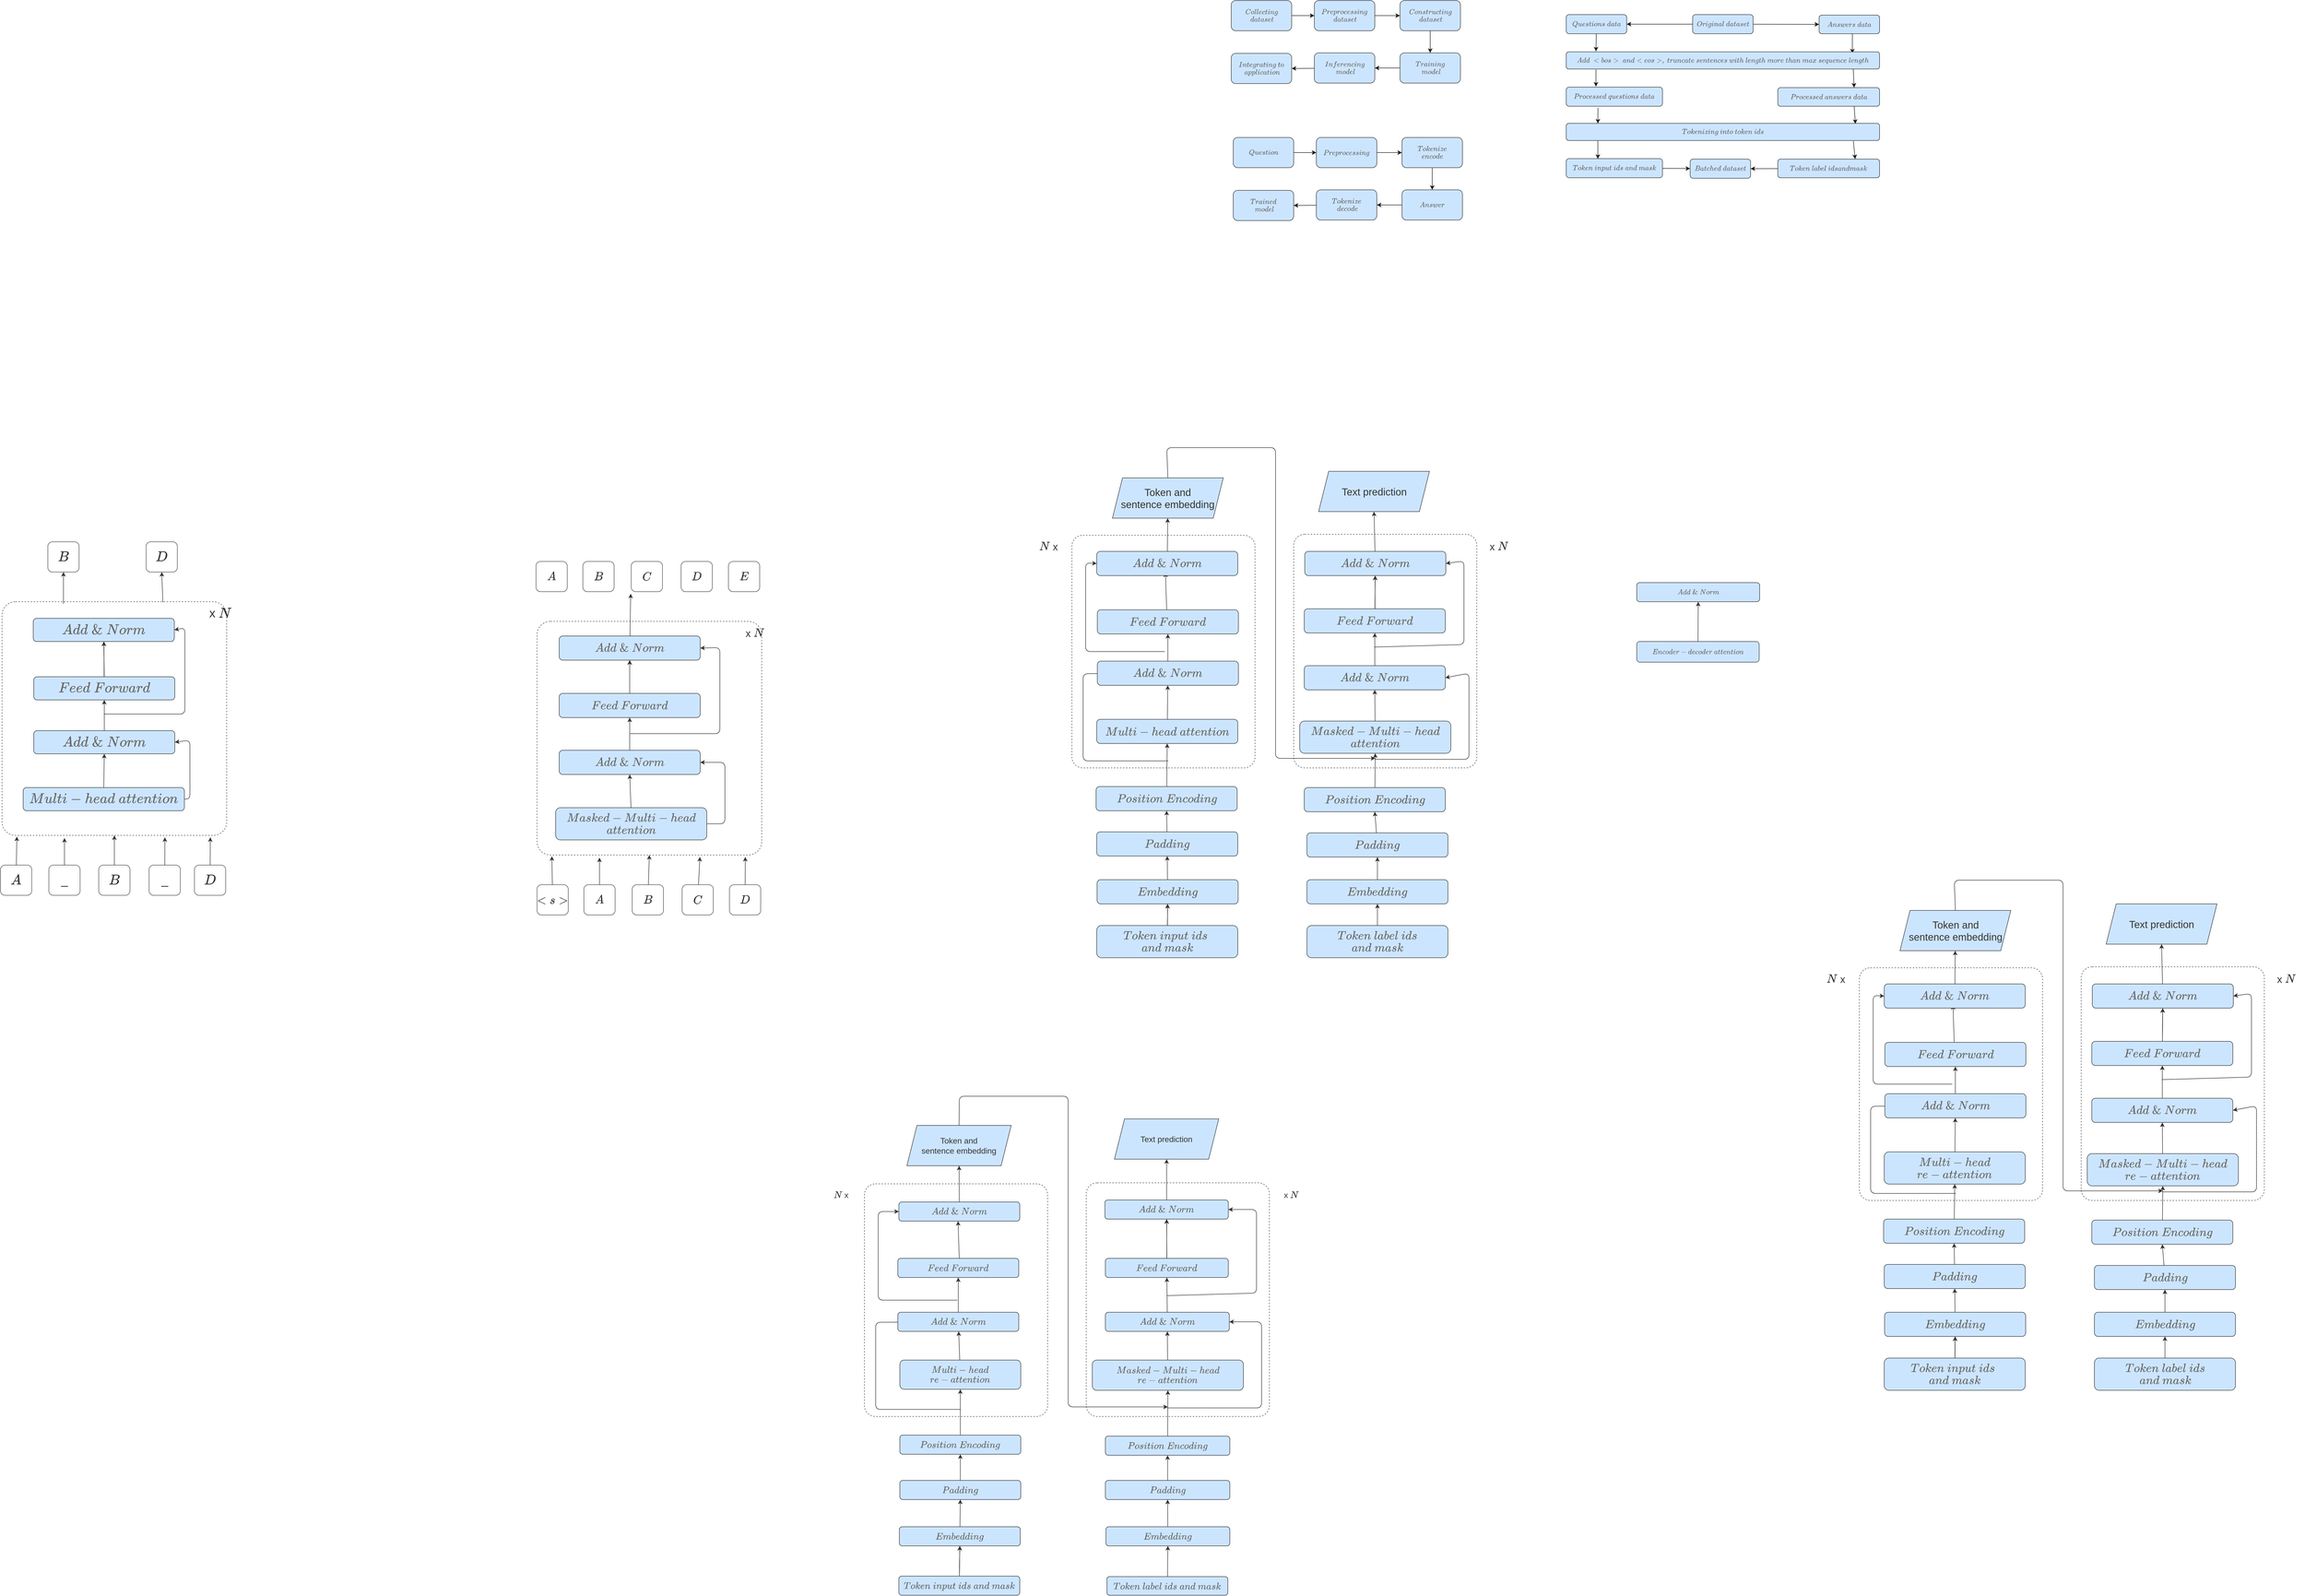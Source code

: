 <mxfile>
    <diagram id="s4vVv0t7JxXqiWNU0amj" name="Page-1">
        <mxGraphModel dx="3489" dy="1036" grid="0" gridSize="10" guides="1" tooltips="1" connect="1" arrows="1" fold="1" page="0" pageScale="1" pageWidth="850" pageHeight="1100" background="#ffffff" math="1" shadow="0">
            <root>
                <mxCell id="0"/>
                <mxCell id="1" parent="0"/>
                <mxCell id="90" value="" style="rounded=1;whiteSpace=wrap;html=1;fillColor=none;dashed=1;strokeColor=#4D4D4D;arcSize=6;fontSize=20;" parent="1" vertex="1">
                    <mxGeometry x="399" y="1267" width="363.5" height="464" as="geometry"/>
                </mxCell>
                <mxCell id="71" value="" style="rounded=1;whiteSpace=wrap;html=1;fillColor=none;dashed=1;strokeColor=#4D4D4D;arcSize=6;fontSize=20;" parent="1" vertex="1">
                    <mxGeometry x="-41.25" y="1269" width="363.5" height="462" as="geometry"/>
                </mxCell>
                <mxCell id="7" style="edgeStyle=none;html=1;entryX=0;entryY=0.5;entryDx=0;entryDy=0;fontColor=#666666;strokeColor=#1A1A1A;" parent="1" source="2" target="3" edge="1">
                    <mxGeometry relative="1" as="geometry">
                        <Array as="points">
                            <mxPoint x="421" y="237"/>
                        </Array>
                    </mxGeometry>
                </mxCell>
                <mxCell id="2" value="&lt;font color=&quot;#666666&quot;&gt;\(Collecting\)&lt;br&gt;&amp;nbsp;\(dataset\)&lt;/font&gt;" style="rounded=1;whiteSpace=wrap;html=1;fillColor=#cce5ff;strokeColor=#36393d;" parent="1" vertex="1">
                    <mxGeometry x="275" y="207" width="120" height="60" as="geometry"/>
                </mxCell>
                <mxCell id="8" style="edgeStyle=none;html=1;entryX=0;entryY=0.5;entryDx=0;entryDy=0;strokeColor=#1A1A1A;fontColor=#666666;" parent="1" source="3" target="4" edge="1">
                    <mxGeometry relative="1" as="geometry"/>
                </mxCell>
                <mxCell id="3" value="&lt;font color=&quot;#666666&quot;&gt;\(Preprocessing\)&lt;br&gt;&amp;nbsp;\(dataset\)&lt;/font&gt;" style="rounded=1;whiteSpace=wrap;html=1;fillColor=#cce5ff;strokeColor=#36393d;" parent="1" vertex="1">
                    <mxGeometry x="440" y="207" width="120" height="60" as="geometry"/>
                </mxCell>
                <mxCell id="9" style="edgeStyle=none;html=1;entryX=0.5;entryY=0;entryDx=0;entryDy=0;strokeColor=#1A1A1A;fontColor=#666666;" parent="1" source="4" target="5" edge="1">
                    <mxGeometry relative="1" as="geometry"/>
                </mxCell>
                <mxCell id="4" value="&lt;font color=&quot;#666666&quot;&gt;\(Constructing\)&lt;br&gt;&amp;nbsp;\(dataset\)&lt;/font&gt;" style="rounded=1;whiteSpace=wrap;html=1;fillColor=#cce5ff;strokeColor=#36393d;" parent="1" vertex="1">
                    <mxGeometry x="610" y="207" width="120" height="60" as="geometry"/>
                </mxCell>
                <mxCell id="10" style="edgeStyle=none;html=1;entryX=1;entryY=0.5;entryDx=0;entryDy=0;strokeColor=#1A1A1A;fontColor=#666666;" parent="1" source="5" target="6" edge="1">
                    <mxGeometry relative="1" as="geometry"/>
                </mxCell>
                <mxCell id="5" value="&lt;font color=&quot;#666666&quot;&gt;\(Training\)&lt;br&gt;&amp;nbsp;\(model\)&lt;/font&gt;" style="rounded=1;whiteSpace=wrap;html=1;fillColor=#cce5ff;strokeColor=#36393d;" parent="1" vertex="1">
                    <mxGeometry x="610" y="311" width="120" height="60" as="geometry"/>
                </mxCell>
                <mxCell id="12" style="edgeStyle=none;html=1;entryX=1;entryY=0.5;entryDx=0;entryDy=0;strokeColor=#1A1A1A;fontColor=#666666;" parent="1" source="6" target="11" edge="1">
                    <mxGeometry relative="1" as="geometry"/>
                </mxCell>
                <mxCell id="6" value="&lt;font color=&quot;#666666&quot;&gt;\(Inferencing\)&lt;br&gt;&amp;nbsp;\(model\)&lt;/font&gt;" style="rounded=1;whiteSpace=wrap;html=1;fillColor=#cce5ff;strokeColor=#36393d;" parent="1" vertex="1">
                    <mxGeometry x="440" y="311" width="120" height="60" as="geometry"/>
                </mxCell>
                <mxCell id="11" value="&lt;font color=&quot;#666666&quot;&gt;\(Integrating\ to\)&lt;br&gt;&amp;nbsp;\(application\)&lt;/font&gt;" style="rounded=1;whiteSpace=wrap;html=1;fillColor=#cce5ff;strokeColor=#36393d;" parent="1" vertex="1">
                    <mxGeometry x="275" y="312" width="120" height="60" as="geometry"/>
                </mxCell>
                <mxCell id="27" style="edgeStyle=none;html=1;entryX=0.095;entryY=-0.029;entryDx=0;entryDy=0;entryPerimeter=0;strokeColor=#1A1A1A;fontColor=#666666;" parent="1" source="13" target="15" edge="1">
                    <mxGeometry relative="1" as="geometry"/>
                </mxCell>
                <mxCell id="13" value="&lt;font color=&quot;#666666&quot;&gt;\(Questions\ data\)&lt;/font&gt;" style="rounded=1;whiteSpace=wrap;html=1;fillColor=#cce5ff;strokeColor=#36393d;" parent="1" vertex="1">
                    <mxGeometry x="940" y="235" width="120" height="38" as="geometry"/>
                </mxCell>
                <mxCell id="28" style="edgeStyle=none;html=1;strokeColor=#1A1A1A;fontColor=#666666;" parent="1" edge="1">
                    <mxGeometry relative="1" as="geometry">
                        <mxPoint x="1508" y="270" as="sourcePoint"/>
                        <mxPoint x="1508" y="312" as="targetPoint"/>
                    </mxGeometry>
                </mxCell>
                <mxCell id="14" value="&lt;font color=&quot;#666666&quot;&gt;\(Answers\ data\)&lt;/font&gt;" style="rounded=1;whiteSpace=wrap;html=1;fillColor=#cce5ff;strokeColor=#36393d;" parent="1" vertex="1">
                    <mxGeometry x="1442" y="236" width="120" height="37" as="geometry"/>
                </mxCell>
                <mxCell id="29" style="edgeStyle=none;html=1;strokeColor=#1A1A1A;fontColor=#666666;exitX=0.095;exitY=1.029;exitDx=0;exitDy=0;exitPerimeter=0;" parent="1" source="15" edge="1">
                    <mxGeometry relative="1" as="geometry">
                        <mxPoint x="999" y="378" as="targetPoint"/>
                    </mxGeometry>
                </mxCell>
                <mxCell id="30" style="edgeStyle=none;html=1;entryX=0.75;entryY=0;entryDx=0;entryDy=0;strokeColor=#1A1A1A;fontColor=#666666;exitX=0.916;exitY=1.006;exitDx=0;exitDy=0;exitPerimeter=0;" parent="1" source="15" target="18" edge="1">
                    <mxGeometry relative="1" as="geometry"/>
                </mxCell>
                <mxCell id="15" value="&lt;font color=&quot;#666666&quot;&gt;\(Add\ &amp;lt;\\bos&amp;gt;\ and &amp;lt;\\eos&amp;gt;,\ truncate\ sentences\ with\ length\ more\ than\ max\ sequence\ length\)&lt;/font&gt;" style="rounded=1;whiteSpace=wrap;html=1;fillColor=#cce5ff;strokeColor=#36393d;" parent="1" vertex="1">
                    <mxGeometry x="940" y="309" width="622" height="34" as="geometry"/>
                </mxCell>
                <mxCell id="31" style="edgeStyle=none;html=1;entryX=0.101;entryY=0.006;entryDx=0;entryDy=0;entryPerimeter=0;strokeColor=#1A1A1A;fontColor=#666666;" parent="1" target="19" edge="1">
                    <mxGeometry relative="1" as="geometry">
                        <mxPoint x="1003" y="420" as="sourcePoint"/>
                    </mxGeometry>
                </mxCell>
                <mxCell id="17" value="&lt;font color=&quot;#666666&quot;&gt;\(Processed\ questions\ data\)&lt;/font&gt;" style="rounded=1;whiteSpace=wrap;html=1;fillColor=#cce5ff;strokeColor=#36393d;" parent="1" vertex="1">
                    <mxGeometry x="940" y="379" width="191" height="38" as="geometry"/>
                </mxCell>
                <mxCell id="32" style="edgeStyle=none;html=1;entryX=0.923;entryY=0.029;entryDx=0;entryDy=0;entryPerimeter=0;strokeColor=#1A1A1A;fontColor=#666666;exitX=0.75;exitY=1;exitDx=0;exitDy=0;" parent="1" source="18" target="19" edge="1">
                    <mxGeometry relative="1" as="geometry"/>
                </mxCell>
                <mxCell id="18" value="&lt;font color=&quot;#666666&quot;&gt;\(Processed\ answers\ data\)&lt;/font&gt;" style="rounded=1;whiteSpace=wrap;html=1;fillColor=#cce5ff;strokeColor=#36393d;" parent="1" vertex="1">
                    <mxGeometry x="1360" y="380" width="202" height="37" as="geometry"/>
                </mxCell>
                <mxCell id="33" style="edgeStyle=none;html=1;entryX=0.329;entryY=0.016;entryDx=0;entryDy=0;entryPerimeter=0;strokeColor=#1A1A1A;fontColor=#666666;exitX=0.101;exitY=1.018;exitDx=0;exitDy=0;exitPerimeter=0;" parent="1" source="19" target="20" edge="1">
                    <mxGeometry relative="1" as="geometry"/>
                </mxCell>
                <mxCell id="34" style="edgeStyle=none;html=1;entryX=0.75;entryY=0;entryDx=0;entryDy=0;strokeColor=#1A1A1A;fontColor=#666666;" parent="1" edge="1">
                    <mxGeometry relative="1" as="geometry">
                        <mxPoint x="1510" y="486" as="sourcePoint"/>
                        <mxPoint x="1513.5" y="522" as="targetPoint"/>
                    </mxGeometry>
                </mxCell>
                <mxCell id="19" value="&lt;font color=&quot;#666666&quot;&gt;\(Tokenizing\ into\ token\ ids\)&lt;/font&gt;" style="rounded=1;whiteSpace=wrap;html=1;fillColor=#cce5ff;strokeColor=#36393d;" parent="1" vertex="1">
                    <mxGeometry x="940" y="451" width="622" height="34" as="geometry"/>
                </mxCell>
                <mxCell id="36" style="edgeStyle=none;html=1;strokeColor=#1A1A1A;fontColor=#666666;" parent="1" source="20" target="23" edge="1">
                    <mxGeometry relative="1" as="geometry"/>
                </mxCell>
                <mxCell id="20" value="&lt;font color=&quot;#666666&quot;&gt;\(Token\ input\ ids\ and\ mask\)&lt;/font&gt;" style="rounded=1;whiteSpace=wrap;html=1;fillColor=#cce5ff;strokeColor=#36393d;" parent="1" vertex="1">
                    <mxGeometry x="940" y="521" width="191" height="38" as="geometry"/>
                </mxCell>
                <mxCell id="35" style="edgeStyle=none;html=1;entryX=1;entryY=0.5;entryDx=0;entryDy=0;strokeColor=#1A1A1A;fontColor=#666666;" parent="1" source="21" target="23" edge="1">
                    <mxGeometry relative="1" as="geometry"/>
                </mxCell>
                <mxCell id="21" value="&lt;font color=&quot;#666666&quot;&gt;\(Token\ label\ ids and mask\)&lt;/font&gt;" style="rounded=1;whiteSpace=wrap;html=1;fillColor=#cce5ff;strokeColor=#36393d;" parent="1" vertex="1">
                    <mxGeometry x="1360" y="522" width="202" height="37" as="geometry"/>
                </mxCell>
                <mxCell id="24" style="edgeStyle=none;html=1;entryX=1;entryY=0.5;entryDx=0;entryDy=0;strokeColor=#1A1A1A;fontColor=#666666;" parent="1" source="22" target="13" edge="1">
                    <mxGeometry relative="1" as="geometry"/>
                </mxCell>
                <mxCell id="25" style="edgeStyle=none;html=1;strokeColor=#1A1A1A;fontColor=#666666;" parent="1" source="22" target="14" edge="1">
                    <mxGeometry relative="1" as="geometry"/>
                </mxCell>
                <mxCell id="22" value="&lt;font color=&quot;#666666&quot;&gt;\(Original\ dataset\)&lt;/font&gt;" style="rounded=1;whiteSpace=wrap;html=1;fillColor=#cce5ff;strokeColor=#36393d;" parent="1" vertex="1">
                    <mxGeometry x="1191" y="235" width="120" height="38" as="geometry"/>
                </mxCell>
                <mxCell id="23" value="&lt;font color=&quot;#666666&quot;&gt;\(Batched\ dataset\)&lt;/font&gt;" style="rounded=1;whiteSpace=wrap;html=1;fillColor=#cce5ff;strokeColor=#36393d;" parent="1" vertex="1">
                    <mxGeometry x="1186" y="522" width="120" height="38" as="geometry"/>
                </mxCell>
                <mxCell id="37" style="edgeStyle=none;html=1;entryX=0;entryY=0.5;entryDx=0;entryDy=0;fontColor=#666666;strokeColor=#1A1A1A;" parent="1" source="38" target="40" edge="1">
                    <mxGeometry relative="1" as="geometry">
                        <Array as="points">
                            <mxPoint x="425" y="509"/>
                        </Array>
                    </mxGeometry>
                </mxCell>
                <mxCell id="38" value="&lt;font color=&quot;#666666&quot;&gt;\(Question\)&lt;/font&gt;" style="rounded=1;whiteSpace=wrap;html=1;fillColor=#cce5ff;strokeColor=#36393d;" parent="1" vertex="1">
                    <mxGeometry x="279" y="479" width="120" height="60" as="geometry"/>
                </mxCell>
                <mxCell id="39" style="edgeStyle=none;html=1;entryX=0;entryY=0.5;entryDx=0;entryDy=0;strokeColor=#1A1A1A;fontColor=#666666;" parent="1" source="40" target="42" edge="1">
                    <mxGeometry relative="1" as="geometry"/>
                </mxCell>
                <mxCell id="40" value="&lt;font color=&quot;#666666&quot;&gt;\(Preprocessing\)&lt;br&gt;&lt;/font&gt;" style="rounded=1;whiteSpace=wrap;html=1;fillColor=#cce5ff;strokeColor=#36393d;" parent="1" vertex="1">
                    <mxGeometry x="444" y="479" width="120" height="60" as="geometry"/>
                </mxCell>
                <mxCell id="41" style="edgeStyle=none;html=1;entryX=0.5;entryY=0;entryDx=0;entryDy=0;strokeColor=#1A1A1A;fontColor=#666666;" parent="1" source="42" target="44" edge="1">
                    <mxGeometry relative="1" as="geometry"/>
                </mxCell>
                <mxCell id="42" value="&lt;font color=&quot;#666666&quot;&gt;\(Tokenize\)&lt;br&gt;\(encode\)&lt;/font&gt;" style="rounded=1;whiteSpace=wrap;html=1;fillColor=#cce5ff;strokeColor=#36393d;" parent="1" vertex="1">
                    <mxGeometry x="614" y="479" width="120" height="60" as="geometry"/>
                </mxCell>
                <mxCell id="43" style="edgeStyle=none;html=1;entryX=1;entryY=0.5;entryDx=0;entryDy=0;strokeColor=#1A1A1A;fontColor=#666666;" parent="1" source="44" target="46" edge="1">
                    <mxGeometry relative="1" as="geometry"/>
                </mxCell>
                <mxCell id="44" value="&lt;font color=&quot;#666666&quot;&gt;\(Answer\)&lt;/font&gt;" style="rounded=1;whiteSpace=wrap;html=1;fillColor=#cce5ff;strokeColor=#36393d;" parent="1" vertex="1">
                    <mxGeometry x="614" y="583" width="120" height="60" as="geometry"/>
                </mxCell>
                <mxCell id="45" style="edgeStyle=none;html=1;entryX=1;entryY=0.5;entryDx=0;entryDy=0;strokeColor=#1A1A1A;fontColor=#666666;" parent="1" source="46" target="47" edge="1">
                    <mxGeometry relative="1" as="geometry"/>
                </mxCell>
                <mxCell id="46" value="&lt;font color=&quot;#666666&quot;&gt;\(Tokenize\)&lt;br&gt;&amp;nbsp;\(decode\)&lt;/font&gt;" style="rounded=1;whiteSpace=wrap;html=1;fillColor=#cce5ff;strokeColor=#36393d;" parent="1" vertex="1">
                    <mxGeometry x="444" y="583" width="120" height="60" as="geometry"/>
                </mxCell>
                <mxCell id="47" value="&lt;font color=&quot;#666666&quot;&gt;\(Trained\)&lt;br&gt;&amp;nbsp;\(model\)&lt;/font&gt;" style="rounded=1;whiteSpace=wrap;html=1;fillColor=#cce5ff;strokeColor=#36393d;" parent="1" vertex="1">
                    <mxGeometry x="279" y="584" width="120" height="60" as="geometry"/>
                </mxCell>
                <mxCell id="74" style="edgeStyle=none;html=1;entryX=0.5;entryY=1;entryDx=0;entryDy=0;strokeColor=#333333;fontSize=20;" parent="1" source="48" target="49" edge="1">
                    <mxGeometry relative="1" as="geometry"/>
                </mxCell>
                <mxCell id="48" value="&lt;font color=&quot;#666666&quot; style=&quot;font-size: 20px;&quot;&gt;\(Embedding\)&lt;/font&gt;" style="rounded=1;whiteSpace=wrap;html=1;fillColor=#cce5ff;strokeColor=#36393d;fontSize=20;" parent="1" vertex="1">
                    <mxGeometry x="8.75" y="1953" width="280" height="48" as="geometry"/>
                </mxCell>
                <mxCell id="75" style="edgeStyle=none;html=1;entryX=0.5;entryY=1;entryDx=0;entryDy=0;strokeColor=#333333;fontSize=20;" parent="1" source="49" target="50" edge="1">
                    <mxGeometry relative="1" as="geometry"/>
                </mxCell>
                <mxCell id="49" value="&lt;font color=&quot;#666666&quot; style=&quot;font-size: 20px;&quot;&gt;\(Padding\)&lt;/font&gt;" style="rounded=1;whiteSpace=wrap;html=1;fillColor=#cce5ff;strokeColor=#36393d;fontSize=20;" parent="1" vertex="1">
                    <mxGeometry x="8" y="1858" width="280" height="48" as="geometry"/>
                </mxCell>
                <mxCell id="76" style="edgeStyle=none;html=1;entryX=0.5;entryY=1;entryDx=0;entryDy=0;strokeColor=#333333;fontSize=20;" parent="1" source="50" target="51" edge="1">
                    <mxGeometry relative="1" as="geometry"/>
                </mxCell>
                <mxCell id="80" style="edgeStyle=none;html=1;entryX=0;entryY=0.25;entryDx=0;entryDy=0;strokeColor=#333333;fontSize=20;" parent="1" edge="1">
                    <mxGeometry relative="1" as="geometry">
                        <mxPoint x="150" y="1717" as="sourcePoint"/>
                        <mxPoint x="51.0" y="1543.5" as="targetPoint"/>
                        <Array as="points">
                            <mxPoint x="-19" y="1717"/>
                            <mxPoint x="-19" y="1544"/>
                        </Array>
                    </mxGeometry>
                </mxCell>
                <mxCell id="50" value="&lt;font color=&quot;#666666&quot; style=&quot;font-size: 20px;&quot;&gt;\(Position\ Encoding\)&lt;/font&gt;" style="rounded=1;whiteSpace=wrap;html=1;fillColor=#cce5ff;strokeColor=#36393d;fontSize=20;" parent="1" vertex="1">
                    <mxGeometry x="6.75" y="1768" width="280" height="48" as="geometry"/>
                </mxCell>
                <mxCell id="77" style="edgeStyle=none;html=1;strokeColor=#333333;fontSize=20;" parent="1" source="51" target="52" edge="1">
                    <mxGeometry relative="1" as="geometry"/>
                </mxCell>
                <mxCell id="51" value="&lt;font color=&quot;#666666&quot; style=&quot;font-size: 20px;&quot;&gt;\(Multi-head\ attention\)&lt;/font&gt;" style="rounded=1;whiteSpace=wrap;html=1;fillColor=#cce5ff;strokeColor=#36393d;fontSize=20;imageAspect=1;fixedWidth=0;resizable=1;imageWidth=32;autosize=0;resizeWidth=0;" parent="1" vertex="1">
                    <mxGeometry x="8" y="1634.5" width="280" height="48" as="geometry"/>
                </mxCell>
                <mxCell id="78" style="edgeStyle=none;html=1;entryX=0.5;entryY=1;entryDx=0;entryDy=0;strokeColor=#333333;fontSize=20;" parent="1" source="52" target="53" edge="1">
                    <mxGeometry relative="1" as="geometry"/>
                </mxCell>
                <mxCell id="81" style="edgeStyle=none;html=1;entryX=0;entryY=0.5;entryDx=0;entryDy=0;strokeColor=#333333;fontSize=20;" parent="1" target="54" edge="1">
                    <mxGeometry relative="1" as="geometry">
                        <mxPoint x="143" y="1500" as="sourcePoint"/>
                        <Array as="points">
                            <mxPoint x="-14" y="1500"/>
                            <mxPoint x="-14" y="1324"/>
                        </Array>
                    </mxGeometry>
                </mxCell>
                <mxCell id="52" value="&lt;font color=&quot;#666666&quot; style=&quot;font-size: 20px;&quot;&gt;\(Add\ \&amp;amp;\ Norm\)&lt;/font&gt;" style="rounded=1;whiteSpace=wrap;html=1;fillColor=#cce5ff;strokeColor=#36393d;fontSize=20;" parent="1" vertex="1">
                    <mxGeometry x="9.25" y="1519" width="280" height="48" as="geometry"/>
                </mxCell>
                <mxCell id="79" style="edgeStyle=none;html=1;entryX=0.5;entryY=1;entryDx=0;entryDy=0;strokeColor=#333333;fontSize=20;" parent="1" edge="1">
                    <mxGeometry relative="1" as="geometry">
                        <mxPoint x="146.887" y="1417" as="sourcePoint"/>
                        <mxPoint x="144.5" y="1343" as="targetPoint"/>
                    </mxGeometry>
                </mxCell>
                <mxCell id="53" value="&lt;font color=&quot;#666666&quot; style=&quot;font-size: 20px;&quot;&gt;\(Feed\ Forward\)&lt;/font&gt;" style="rounded=1;whiteSpace=wrap;html=1;fillColor=#cce5ff;strokeColor=#36393d;fontSize=20;" parent="1" vertex="1">
                    <mxGeometry x="9.25" y="1417" width="280" height="48" as="geometry"/>
                </mxCell>
                <mxCell id="100" style="edgeStyle=none;html=1;strokeColor=#333333;fontSize=20;fontColor=#333333;" parent="1" source="54" target="98" edge="1">
                    <mxGeometry relative="1" as="geometry"/>
                </mxCell>
                <mxCell id="54" value="&lt;font color=&quot;#666666&quot; style=&quot;font-size: 20px;&quot;&gt;\(Add\ \&amp;amp;\ Norm\)&lt;/font&gt;" style="rounded=1;whiteSpace=wrap;html=1;fillColor=#cce5ff;strokeColor=#36393d;fontSize=20;" parent="1" vertex="1">
                    <mxGeometry x="8" y="1301" width="280" height="48" as="geometry"/>
                </mxCell>
                <mxCell id="82" style="edgeStyle=none;html=1;entryX=0.5;entryY=1;entryDx=0;entryDy=0;strokeColor=#333333;fontSize=20;" parent="1" source="55" target="56" edge="1">
                    <mxGeometry relative="1" as="geometry"/>
                </mxCell>
                <mxCell id="55" value="&lt;font color=&quot;#666666&quot; style=&quot;font-size: 20px;&quot;&gt;\(Embedding\)&lt;/font&gt;" style="rounded=1;whiteSpace=wrap;html=1;fillColor=#cce5ff;strokeColor=#36393d;fontSize=20;" parent="1" vertex="1">
                    <mxGeometry x="425.25" y="1953" width="280" height="48" as="geometry"/>
                </mxCell>
                <mxCell id="83" style="edgeStyle=none;html=1;entryX=0.5;entryY=1;entryDx=0;entryDy=0;strokeColor=#333333;fontSize=20;" parent="1" source="56" target="57" edge="1">
                    <mxGeometry relative="1" as="geometry"/>
                </mxCell>
                <mxCell id="56" value="&lt;font color=&quot;#666666&quot; style=&quot;font-size: 20px;&quot;&gt;\(Padding\)&lt;/font&gt;" style="rounded=1;whiteSpace=wrap;html=1;fillColor=#cce5ff;strokeColor=#36393d;fontSize=20;" parent="1" vertex="1">
                    <mxGeometry x="425.25" y="1860" width="280" height="48" as="geometry"/>
                </mxCell>
                <mxCell id="84" style="edgeStyle=none;html=1;entryX=0.5;entryY=1;entryDx=0;entryDy=0;strokeColor=#333333;fontSize=20;" parent="1" source="57" target="58" edge="1">
                    <mxGeometry relative="1" as="geometry"/>
                </mxCell>
                <mxCell id="95" style="edgeStyle=none;html=1;entryX=1;entryY=0.5;entryDx=0;entryDy=0;strokeColor=#333333;fontSize=20;" parent="1" target="59" edge="1">
                    <mxGeometry relative="1" as="geometry">
                        <mxPoint x="560" y="1714" as="sourcePoint"/>
                        <Array as="points">
                            <mxPoint x="747" y="1714"/>
                            <mxPoint x="747" y="1543"/>
                        </Array>
                    </mxGeometry>
                </mxCell>
                <mxCell id="57" value="&lt;font color=&quot;#666666&quot; style=&quot;font-size: 20px;&quot;&gt;\(Position\ Encoding\)&lt;/font&gt;" style="rounded=1;whiteSpace=wrap;html=1;fillColor=#cce5ff;strokeColor=#36393d;fontSize=20;" parent="1" vertex="1">
                    <mxGeometry x="420" y="1770" width="280" height="48" as="geometry"/>
                </mxCell>
                <mxCell id="85" style="edgeStyle=none;html=1;entryX=0.5;entryY=1;entryDx=0;entryDy=0;strokeColor=#333333;fontSize=20;" parent="1" target="59" edge="1">
                    <mxGeometry relative="1" as="geometry">
                        <mxPoint x="560.544" y="1638" as="sourcePoint"/>
                        <mxPoint x="557.0" y="1562" as="targetPoint"/>
                    </mxGeometry>
                </mxCell>
                <mxCell id="58" value="&lt;font color=&quot;#666666&quot; style=&quot;font-size: 20px;&quot;&gt;\(Masked-Multi-head\)&lt;br&gt;\(&amp;nbsp;attention\)&lt;/font&gt;" style="rounded=1;whiteSpace=wrap;html=1;fillColor=#cce5ff;strokeColor=#36393d;fontSize=20;" parent="1" vertex="1">
                    <mxGeometry x="411" y="1638" width="300" height="64" as="geometry"/>
                </mxCell>
                <mxCell id="96" style="edgeStyle=none;html=1;entryX=0.5;entryY=1;entryDx=0;entryDy=0;strokeColor=#333333;fontSize=20;" parent="1" source="59" target="60" edge="1">
                    <mxGeometry relative="1" as="geometry"/>
                </mxCell>
                <mxCell id="97" style="edgeStyle=none;html=1;entryX=1;entryY=0.5;entryDx=0;entryDy=0;strokeColor=#333333;fontSize=20;" parent="1" target="61" edge="1">
                    <mxGeometry relative="1" as="geometry">
                        <mxPoint x="559" y="1491" as="sourcePoint"/>
                        <Array as="points">
                            <mxPoint x="737" y="1486"/>
                            <mxPoint x="737" y="1320"/>
                        </Array>
                    </mxGeometry>
                </mxCell>
                <mxCell id="59" value="&lt;font color=&quot;#666666&quot; style=&quot;font-size: 20px;&quot;&gt;\(Add\ \&amp;amp;\ Norm\)&lt;/font&gt;" style="rounded=1;whiteSpace=wrap;html=1;fillColor=#cce5ff;strokeColor=#36393d;fontSize=20;" parent="1" vertex="1">
                    <mxGeometry x="420" y="1528" width="280" height="48" as="geometry"/>
                </mxCell>
                <mxCell id="64" value="" style="edgeStyle=none;html=1;fontSize=20;" parent="1" source="60" target="61" edge="1">
                    <mxGeometry relative="1" as="geometry"/>
                </mxCell>
                <mxCell id="89" style="edgeStyle=none;html=1;strokeColor=#333333;fontSize=20;" parent="1" source="60" target="61" edge="1">
                    <mxGeometry relative="1" as="geometry"/>
                </mxCell>
                <mxCell id="60" value="&lt;font color=&quot;#666666&quot; style=&quot;font-size: 20px;&quot;&gt;\(Feed\ Forward\)&lt;/font&gt;" style="rounded=1;whiteSpace=wrap;html=1;fillColor=#cce5ff;strokeColor=#36393d;fontSize=20;" parent="1" vertex="1">
                    <mxGeometry x="420" y="1415" width="280" height="48" as="geometry"/>
                </mxCell>
                <mxCell id="102" style="edgeStyle=none;html=1;entryX=0.5;entryY=1;entryDx=0;entryDy=0;strokeColor=#333333;fontSize=20;fontColor=#333333;" parent="1" source="61" target="101" edge="1">
                    <mxGeometry relative="1" as="geometry"/>
                </mxCell>
                <mxCell id="61" value="&lt;font color=&quot;#666666&quot; style=&quot;font-size: 20px;&quot;&gt;\(Add\ \&amp;amp;\ Norm\)&lt;/font&gt;" style="rounded=1;whiteSpace=wrap;html=1;fillColor=#cce5ff;strokeColor=#36393d;fontSize=20;" parent="1" vertex="1">
                    <mxGeometry x="421" y="1301" width="280" height="48" as="geometry"/>
                </mxCell>
                <mxCell id="87" style="edgeStyle=none;html=1;entryX=0.5;entryY=1;entryDx=0;entryDy=0;strokeColor=#333333;" parent="1" source="62" target="63" edge="1">
                    <mxGeometry relative="1" as="geometry"/>
                </mxCell>
                <mxCell id="62" value="&lt;font color=&quot;#666666&quot;&gt;\(Encoder-decoder\ attention\)&lt;/font&gt;" style="rounded=1;whiteSpace=wrap;html=1;fillColor=#cce5ff;strokeColor=#36393d;" parent="1" vertex="1">
                    <mxGeometry x="1080" y="1480" width="243" height="41" as="geometry"/>
                </mxCell>
                <mxCell id="63" value="&lt;font color=&quot;#666666&quot;&gt;\(Add\ \&amp;amp;\ Norm\)&lt;/font&gt;" style="rounded=1;whiteSpace=wrap;html=1;fillColor=#cce5ff;strokeColor=#36393d;" parent="1" vertex="1">
                    <mxGeometry x="1080" y="1363" width="244" height="38" as="geometry"/>
                </mxCell>
                <mxCell id="72" style="edgeStyle=none;html=1;entryX=0.5;entryY=1;entryDx=0;entryDy=0;fontSize=20;" parent="1" source="66" target="48" edge="1">
                    <mxGeometry relative="1" as="geometry"/>
                </mxCell>
                <mxCell id="73" style="edgeStyle=none;html=1;entryX=0.5;entryY=1;entryDx=0;entryDy=0;strokeColor=#333333;fontSize=20;" parent="1" source="66" target="48" edge="1">
                    <mxGeometry relative="1" as="geometry"/>
                </mxCell>
                <mxCell id="66" value="&lt;font color=&quot;#666666&quot; style=&quot;font-size: 20px;&quot;&gt;\(Token\ input\ ids\ \)&lt;br&gt;\(and\ mask\)&lt;/font&gt;" style="rounded=1;whiteSpace=wrap;html=1;fillColor=#cce5ff;strokeColor=#36393d;fontSize=20;" parent="1" vertex="1">
                    <mxGeometry x="8" y="2044" width="280" height="64" as="geometry"/>
                </mxCell>
                <mxCell id="105" style="edgeStyle=none;html=1;entryX=0.5;entryY=1;entryDx=0;entryDy=0;strokeColor=#333333;fontSize=20;fontColor=#333333;" parent="1" source="68" target="55" edge="1">
                    <mxGeometry relative="1" as="geometry"/>
                </mxCell>
                <mxCell id="68" value="&lt;font color=&quot;#666666&quot; style=&quot;font-size: 20px;&quot;&gt;\(Token\ label\ ids\)&lt;br&gt;\( and\ mask\)&lt;/font&gt;" style="rounded=1;whiteSpace=wrap;html=1;fillColor=#cce5ff;strokeColor=#36393d;fontSize=20;" parent="1" vertex="1">
                    <mxGeometry x="425.25" y="2044" width="280" height="64" as="geometry"/>
                </mxCell>
                <mxCell id="99" style="edgeStyle=none;html=1;strokeColor=#333333;fontSize=20;fontColor=#333333;exitX=0.5;exitY=0;exitDx=0;exitDy=0;" parent="1" source="98" edge="1">
                    <mxGeometry relative="1" as="geometry">
                        <mxPoint x="561" y="1712" as="targetPoint"/>
                        <Array as="points">
                            <mxPoint x="147" y="1095"/>
                            <mxPoint x="363" y="1095"/>
                            <mxPoint x="363" y="1712"/>
                            <mxPoint x="449" y="1712"/>
                        </Array>
                    </mxGeometry>
                </mxCell>
                <mxCell id="98" value="&lt;font color=&quot;#333333&quot; style=&quot;font-size: 20px;&quot;&gt;Token and &lt;br style=&quot;font-size: 20px;&quot;&gt;sentence embedding&lt;/font&gt;" style="shape=parallelogram;perimeter=parallelogramPerimeter;whiteSpace=wrap;html=1;fixedSize=1;strokeColor=#36393d;fillColor=#cce5ff;fontSize=20;" parent="1" vertex="1">
                    <mxGeometry x="39.25" y="1155" width="220" height="80" as="geometry"/>
                </mxCell>
                <mxCell id="101" value="&lt;font color=&quot;#333333&quot; style=&quot;font-size: 20px;&quot;&gt;Text prediction&lt;/font&gt;" style="shape=parallelogram;perimeter=parallelogramPerimeter;whiteSpace=wrap;html=1;fixedSize=1;strokeColor=#36393d;fillColor=#cce5ff;fontSize=20;" parent="1" vertex="1">
                    <mxGeometry x="448.5" y="1142" width="220" height="80" as="geometry"/>
                </mxCell>
                <mxCell id="103" value="&lt;font style=&quot;font-size: 20px;&quot;&gt;x \(N\)&lt;br style=&quot;font-size: 20px;&quot;&gt;&lt;/font&gt;" style="text;html=1;align=center;verticalAlign=middle;resizable=0;points=[];autosize=1;strokeColor=none;fillColor=none;fontSize=20;fontColor=#333333;" parent="1" vertex="1">
                    <mxGeometry x="770" y="1273" width="72" height="36" as="geometry"/>
                </mxCell>
                <mxCell id="104" value="&lt;font style=&quot;font-size: 20px;&quot;&gt;\(N\) x&lt;br style=&quot;font-size: 20px;&quot;&gt;&lt;/font&gt;" style="text;html=1;align=center;verticalAlign=middle;resizable=0;points=[];autosize=1;strokeColor=none;fillColor=none;fontSize=20;fontColor=#333333;" parent="1" vertex="1">
                    <mxGeometry x="-124.25" y="1273" width="72" height="36" as="geometry"/>
                </mxCell>
                <mxCell id="108" value="" style="rounded=1;whiteSpace=wrap;html=1;fillColor=none;dashed=1;strokeColor=#4D4D4D;arcSize=6;fontSize=20;" parent="1" vertex="1">
                    <mxGeometry x="-1103" y="1440" width="446" height="464" as="geometry"/>
                </mxCell>
                <mxCell id="109" style="edgeStyle=none;html=1;entryX=1;entryY=0.5;entryDx=0;entryDy=0;strokeColor=#333333;fontSize=20;exitX=1;exitY=0.5;exitDx=0;exitDy=0;" parent="1" source="111" target="114" edge="1">
                    <mxGeometry relative="1" as="geometry">
                        <mxPoint x="-917" y="1886" as="sourcePoint"/>
                        <Array as="points">
                            <mxPoint x="-730" y="1842"/>
                            <mxPoint x="-730" y="1720"/>
                        </Array>
                    </mxGeometry>
                </mxCell>
                <mxCell id="110" style="edgeStyle=none;html=1;entryX=0.5;entryY=1;entryDx=0;entryDy=0;strokeColor=#333333;fontSize=20;" parent="1" target="114" edge="1">
                    <mxGeometry relative="1" as="geometry">
                        <mxPoint x="-916.456" y="1810" as="sourcePoint"/>
                        <mxPoint x="-920.0" y="1734" as="targetPoint"/>
                    </mxGeometry>
                </mxCell>
                <mxCell id="111" value="&lt;font color=&quot;#666666&quot; style=&quot;font-size: 20px;&quot;&gt;\(Masked-Multi-head\)&lt;br&gt;\( attention\)&lt;/font&gt;" style="rounded=1;whiteSpace=wrap;html=1;fillColor=#cce5ff;strokeColor=#36393d;fontSize=20;" parent="1" vertex="1">
                    <mxGeometry x="-1066" y="1810" width="300" height="64" as="geometry"/>
                </mxCell>
                <mxCell id="112" style="edgeStyle=none;html=1;entryX=0.5;entryY=1;entryDx=0;entryDy=0;strokeColor=#333333;fontSize=20;" parent="1" source="114" target="117" edge="1">
                    <mxGeometry relative="1" as="geometry"/>
                </mxCell>
                <mxCell id="113" style="edgeStyle=none;html=1;entryX=1;entryY=0.5;entryDx=0;entryDy=0;strokeColor=#333333;fontSize=20;" parent="1" target="118" edge="1">
                    <mxGeometry relative="1" as="geometry">
                        <mxPoint x="-918" y="1663" as="sourcePoint"/>
                        <Array as="points">
                            <mxPoint x="-740" y="1663"/>
                            <mxPoint x="-740" y="1492"/>
                        </Array>
                    </mxGeometry>
                </mxCell>
                <mxCell id="114" value="&lt;font color=&quot;#666666&quot; style=&quot;font-size: 20px;&quot;&gt;\(Add\ \&amp;amp;\ Norm\)&lt;/font&gt;" style="rounded=1;whiteSpace=wrap;html=1;fillColor=#cce5ff;strokeColor=#36393d;fontSize=20;" parent="1" vertex="1">
                    <mxGeometry x="-1059" y="1696" width="280" height="48" as="geometry"/>
                </mxCell>
                <mxCell id="115" value="" style="edgeStyle=none;html=1;fontSize=20;" parent="1" source="117" target="118" edge="1">
                    <mxGeometry relative="1" as="geometry"/>
                </mxCell>
                <mxCell id="116" style="edgeStyle=none;html=1;strokeColor=#333333;fontSize=20;" parent="1" source="117" target="118" edge="1">
                    <mxGeometry relative="1" as="geometry"/>
                </mxCell>
                <mxCell id="117" value="&lt;font color=&quot;#666666&quot; style=&quot;font-size: 20px;&quot;&gt;\(Feed\ Forward\)&lt;/font&gt;" style="rounded=1;whiteSpace=wrap;html=1;fillColor=#cce5ff;strokeColor=#36393d;fontSize=20;" parent="1" vertex="1">
                    <mxGeometry x="-1059" y="1583" width="280" height="48" as="geometry"/>
                </mxCell>
                <mxCell id="123" style="edgeStyle=none;html=1;strokeColor=#333333;fontSize=20;fontColor=#333333;" parent="1" source="118" edge="1">
                    <mxGeometry relative="1" as="geometry">
                        <mxPoint x="-917" y="1385" as="targetPoint"/>
                    </mxGeometry>
                </mxCell>
                <mxCell id="118" value="&lt;font color=&quot;#666666&quot; style=&quot;font-size: 20px;&quot;&gt;\(Add\ \&amp;amp;\ Norm\)&lt;/font&gt;" style="rounded=1;whiteSpace=wrap;html=1;fillColor=#cce5ff;strokeColor=#36393d;fontSize=20;" parent="1" vertex="1">
                    <mxGeometry x="-1059" y="1469" width="280" height="48" as="geometry"/>
                </mxCell>
                <mxCell id="119" value="&lt;font style=&quot;font-size: 20px;&quot;&gt;x \(N\)&lt;br style=&quot;font-size: 20px;&quot;&gt;&lt;/font&gt;" style="text;html=1;align=center;verticalAlign=middle;resizable=0;points=[];autosize=1;strokeColor=none;fillColor=none;fontSize=20;fontColor=#333333;" parent="1" vertex="1">
                    <mxGeometry x="-707" y="1445" width="72" height="36" as="geometry"/>
                </mxCell>
                <mxCell id="130" style="edgeStyle=none;html=1;entryX=0.066;entryY=1.005;entryDx=0;entryDy=0;entryPerimeter=0;strokeColor=#333333;fontSize=20;fontColor=#333333;" parent="1" source="124" target="108" edge="1">
                    <mxGeometry relative="1" as="geometry"/>
                </mxCell>
                <mxCell id="124" value="\(&amp;lt;s&amp;gt;\)" style="rounded=1;whiteSpace=wrap;html=1;strokeColor=#4D4D4D;fontSize=20;fontColor=#333333;fillColor=none;" parent="1" vertex="1">
                    <mxGeometry x="-1103" y="1963" width="62" height="60" as="geometry"/>
                </mxCell>
                <mxCell id="131" style="edgeStyle=none;html=1;entryX=0.278;entryY=1.011;entryDx=0;entryDy=0;entryPerimeter=0;strokeColor=#333333;fontSize=20;fontColor=#333333;" parent="1" source="125" target="108" edge="1">
                    <mxGeometry relative="1" as="geometry"/>
                </mxCell>
                <mxCell id="125" value="\(A\)" style="rounded=1;whiteSpace=wrap;html=1;strokeColor=#4D4D4D;fontSize=20;fontColor=#333333;fillColor=none;" parent="1" vertex="1">
                    <mxGeometry x="-1010" y="1963" width="62" height="60" as="geometry"/>
                </mxCell>
                <mxCell id="132" style="edgeStyle=none;html=1;entryX=0.5;entryY=1;entryDx=0;entryDy=0;strokeColor=#333333;fontSize=20;fontColor=#333333;" parent="1" source="126" target="108" edge="1">
                    <mxGeometry relative="1" as="geometry"/>
                </mxCell>
                <mxCell id="126" value="\(B\)" style="rounded=1;whiteSpace=wrap;html=1;strokeColor=#4D4D4D;fontSize=20;fontColor=#333333;fillColor=none;" parent="1" vertex="1">
                    <mxGeometry x="-914" y="1963" width="62" height="60" as="geometry"/>
                </mxCell>
                <mxCell id="133" style="edgeStyle=none;html=1;entryX=0.725;entryY=1.008;entryDx=0;entryDy=0;entryPerimeter=0;strokeColor=#333333;fontSize=20;fontColor=#333333;" parent="1" source="127" target="108" edge="1">
                    <mxGeometry relative="1" as="geometry"/>
                </mxCell>
                <mxCell id="127" value="\(C\)" style="rounded=1;whiteSpace=wrap;html=1;strokeColor=#4D4D4D;fontSize=20;fontColor=#333333;fillColor=none;" parent="1" vertex="1">
                    <mxGeometry x="-815" y="1963" width="62" height="60" as="geometry"/>
                </mxCell>
                <mxCell id="134" style="edgeStyle=none;html=1;entryX=0.927;entryY=1.008;entryDx=0;entryDy=0;entryPerimeter=0;strokeColor=#333333;fontSize=20;fontColor=#333333;" parent="1" source="128" target="108" edge="1">
                    <mxGeometry relative="1" as="geometry"/>
                </mxCell>
                <mxCell id="128" value="\(D\)" style="rounded=1;whiteSpace=wrap;html=1;strokeColor=#4D4D4D;fontSize=20;fontColor=#333333;fillColor=none;" parent="1" vertex="1">
                    <mxGeometry x="-721" y="1963" width="62" height="60" as="geometry"/>
                </mxCell>
                <mxCell id="135" value="\(A\)" style="rounded=1;whiteSpace=wrap;html=1;strokeColor=#4D4D4D;fontSize=20;fontColor=#333333;fillColor=none;" parent="1" vertex="1">
                    <mxGeometry x="-1105" y="1321" width="62" height="60" as="geometry"/>
                </mxCell>
                <mxCell id="136" value="\(B\)" style="rounded=1;whiteSpace=wrap;html=1;strokeColor=#4D4D4D;fontSize=20;fontColor=#333333;fillColor=none;" parent="1" vertex="1">
                    <mxGeometry x="-1012" y="1321" width="62" height="60" as="geometry"/>
                </mxCell>
                <mxCell id="137" value="\(C\)" style="rounded=1;whiteSpace=wrap;html=1;strokeColor=#4D4D4D;fontSize=20;fontColor=#333333;fillColor=none;" parent="1" vertex="1">
                    <mxGeometry x="-916" y="1321" width="62" height="60" as="geometry"/>
                </mxCell>
                <mxCell id="138" value="\(D\)" style="rounded=1;whiteSpace=wrap;html=1;strokeColor=#4D4D4D;fontSize=20;fontColor=#333333;fillColor=none;" parent="1" vertex="1">
                    <mxGeometry x="-817" y="1321" width="62" height="60" as="geometry"/>
                </mxCell>
                <mxCell id="139" value="\(E\)" style="rounded=1;whiteSpace=wrap;html=1;strokeColor=#4D4D4D;fontSize=20;fontColor=#333333;fillColor=none;" parent="1" vertex="1">
                    <mxGeometry x="-723" y="1321" width="62" height="60" as="geometry"/>
                </mxCell>
                <mxCell id="168" style="edgeStyle=none;html=1;entryX=0.5;entryY=1;entryDx=0;entryDy=0;strokeColor=#333333;fontSize=24;fontColor=#333333;" parent="1" target="164" edge="1">
                    <mxGeometry relative="1" as="geometry">
                        <mxPoint x="-2043" y="1405" as="sourcePoint"/>
                    </mxGeometry>
                </mxCell>
                <mxCell id="169" style="edgeStyle=none;html=1;entryX=0.5;entryY=1;entryDx=0;entryDy=0;strokeColor=#333333;fontSize=24;fontColor=#333333;exitX=0.716;exitY=0.002;exitDx=0;exitDy=0;exitPerimeter=0;" parent="1" source="140" target="166" edge="1">
                    <mxGeometry relative="1" as="geometry"/>
                </mxCell>
                <mxCell id="140" value="" style="rounded=1;whiteSpace=wrap;html=1;fillColor=none;dashed=1;strokeColor=#4D4D4D;arcSize=6;fontSize=24;" parent="1" vertex="1">
                    <mxGeometry x="-2165" y="1401" width="446" height="464" as="geometry"/>
                </mxCell>
                <mxCell id="141" style="edgeStyle=none;html=1;entryX=1;entryY=0.5;entryDx=0;entryDy=0;strokeColor=#333333;fontSize=24;exitX=1;exitY=0.5;exitDx=0;exitDy=0;" parent="1" source="143" target="146" edge="1">
                    <mxGeometry relative="1" as="geometry">
                        <mxPoint x="-1979" y="1847" as="sourcePoint"/>
                        <Array as="points">
                            <mxPoint x="-1792" y="1792"/>
                            <mxPoint x="-1792" y="1676"/>
                        </Array>
                    </mxGeometry>
                </mxCell>
                <mxCell id="142" style="edgeStyle=none;html=1;entryX=0.5;entryY=1;entryDx=0;entryDy=0;strokeColor=#333333;fontSize=24;exitX=0.5;exitY=0;exitDx=0;exitDy=0;" parent="1" target="146" edge="1" source="143">
                    <mxGeometry relative="1" as="geometry">
                        <mxPoint x="-1978.456" y="1771" as="sourcePoint"/>
                        <mxPoint x="-1982.0" y="1695" as="targetPoint"/>
                    </mxGeometry>
                </mxCell>
                <mxCell id="143" value="&lt;font color=&quot;#666666&quot; style=&quot;font-size: 24px;&quot;&gt;\(Multi-head\ attention\)&lt;/font&gt;" style="rounded=1;whiteSpace=wrap;html=1;fillColor=#cce5ff;strokeColor=#36393d;fontSize=24;" parent="1" vertex="1">
                    <mxGeometry x="-2123" y="1770" width="320" height="46" as="geometry"/>
                </mxCell>
                <mxCell id="144" style="edgeStyle=none;html=1;entryX=0.5;entryY=1;entryDx=0;entryDy=0;strokeColor=#333333;fontSize=24;" parent="1" source="146" target="149" edge="1">
                    <mxGeometry relative="1" as="geometry"/>
                </mxCell>
                <mxCell id="145" style="edgeStyle=none;html=1;entryX=1;entryY=0.5;entryDx=0;entryDy=0;strokeColor=#333333;fontSize=24;" parent="1" target="151" edge="1">
                    <mxGeometry relative="1" as="geometry">
                        <mxPoint x="-1963" y="1624" as="sourcePoint"/>
                        <Array as="points">
                            <mxPoint x="-1802" y="1624"/>
                            <mxPoint x="-1802" y="1453"/>
                        </Array>
                    </mxGeometry>
                </mxCell>
                <mxCell id="146" value="&lt;font color=&quot;#666666&quot; style=&quot;font-size: 24px;&quot;&gt;\(Add\ \&amp;amp;\ Norm\)&lt;/font&gt;" style="rounded=1;whiteSpace=wrap;html=1;fillColor=#cce5ff;strokeColor=#36393d;fontSize=24;" parent="1" vertex="1">
                    <mxGeometry x="-2102" y="1657" width="280" height="46" as="geometry"/>
                </mxCell>
                <mxCell id="147" value="" style="edgeStyle=none;html=1;fontSize=24;" parent="1" source="149" target="151" edge="1">
                    <mxGeometry relative="1" as="geometry"/>
                </mxCell>
                <mxCell id="148" style="edgeStyle=none;html=1;strokeColor=#333333;fontSize=24;" parent="1" source="149" target="151" edge="1">
                    <mxGeometry relative="1" as="geometry"/>
                </mxCell>
                <mxCell id="149" value="&lt;font color=&quot;#666666&quot; style=&quot;font-size: 24px;&quot;&gt;\(Feed\ Forward\)&lt;/font&gt;" style="rounded=1;whiteSpace=wrap;html=1;fillColor=#cce5ff;strokeColor=#36393d;fontSize=24;" parent="1" vertex="1">
                    <mxGeometry x="-2102" y="1550" width="280" height="46" as="geometry"/>
                </mxCell>
                <mxCell id="151" value="&lt;font color=&quot;#666666&quot; style=&quot;font-size: 24px;&quot;&gt;\(Add\ \&amp;amp;\ Norm\)&lt;/font&gt;" style="rounded=1;whiteSpace=wrap;html=1;fillColor=#cce5ff;strokeColor=#36393d;fontSize=24;imageWidth=32;" parent="1" vertex="1">
                    <mxGeometry x="-2103" y="1434" width="280" height="46" as="geometry"/>
                </mxCell>
                <mxCell id="152" value="&lt;font style=&quot;font-size: 24px;&quot;&gt;x \(N\)&lt;br style=&quot;font-size: 24px;&quot;&gt;&lt;/font&gt;" style="text;html=1;align=center;verticalAlign=middle;resizable=0;points=[];autosize=1;strokeColor=none;fillColor=none;fontSize=24;fontColor=#333333;" parent="1" vertex="1">
                    <mxGeometry x="-1774" y="1403" width="83" height="41" as="geometry"/>
                </mxCell>
                <mxCell id="153" style="edgeStyle=none;html=1;entryX=0.066;entryY=1.005;entryDx=0;entryDy=0;entryPerimeter=0;strokeColor=#333333;fontSize=24;fontColor=#333333;" parent="1" source="154" target="140" edge="1">
                    <mxGeometry relative="1" as="geometry"/>
                </mxCell>
                <mxCell id="154" value="\(A\)" style="rounded=1;whiteSpace=wrap;html=1;strokeColor=#4D4D4D;fontSize=24;fontColor=#333333;fillColor=none;" parent="1" vertex="1">
                    <mxGeometry x="-2168" y="1924" width="62" height="60" as="geometry"/>
                </mxCell>
                <mxCell id="155" style="edgeStyle=none;html=1;entryX=0.278;entryY=1.011;entryDx=0;entryDy=0;entryPerimeter=0;strokeColor=#333333;fontSize=24;fontColor=#333333;" parent="1" source="156" target="140" edge="1">
                    <mxGeometry relative="1" as="geometry"/>
                </mxCell>
                <mxCell id="156" value="_" style="rounded=1;whiteSpace=wrap;html=1;strokeColor=#4D4D4D;fontSize=24;fontColor=#333333;fillColor=none;" parent="1" vertex="1">
                    <mxGeometry x="-2072" y="1924" width="62" height="60" as="geometry"/>
                </mxCell>
                <mxCell id="157" style="edgeStyle=none;html=1;entryX=0.5;entryY=1;entryDx=0;entryDy=0;strokeColor=#333333;fontSize=24;fontColor=#333333;" parent="1" source="158" target="140" edge="1">
                    <mxGeometry relative="1" as="geometry"/>
                </mxCell>
                <mxCell id="158" value="\(B\)" style="rounded=1;whiteSpace=wrap;html=1;strokeColor=#4D4D4D;fontSize=24;fontColor=#333333;fillColor=none;" parent="1" vertex="1">
                    <mxGeometry x="-1973" y="1924" width="62" height="60" as="geometry"/>
                </mxCell>
                <mxCell id="159" style="edgeStyle=none;html=1;entryX=0.725;entryY=1.008;entryDx=0;entryDy=0;entryPerimeter=0;strokeColor=#333333;fontSize=24;fontColor=#333333;" parent="1" source="160" target="140" edge="1">
                    <mxGeometry relative="1" as="geometry"/>
                </mxCell>
                <mxCell id="160" value="_" style="rounded=1;whiteSpace=wrap;html=1;strokeColor=#4D4D4D;fontSize=24;fontColor=#333333;fillColor=none;" parent="1" vertex="1">
                    <mxGeometry x="-1873" y="1924" width="62" height="60" as="geometry"/>
                </mxCell>
                <mxCell id="161" style="edgeStyle=none;html=1;entryX=0.927;entryY=1.008;entryDx=0;entryDy=0;entryPerimeter=0;strokeColor=#333333;fontSize=24;fontColor=#333333;" parent="1" source="162" target="140" edge="1">
                    <mxGeometry relative="1" as="geometry"/>
                </mxCell>
                <mxCell id="162" value="\(D\)" style="rounded=1;whiteSpace=wrap;html=1;strokeColor=#4D4D4D;fontSize=24;fontColor=#333333;fillColor=none;" parent="1" vertex="1">
                    <mxGeometry x="-1783" y="1924" width="62" height="60" as="geometry"/>
                </mxCell>
                <mxCell id="164" value="\(B\)" style="rounded=1;whiteSpace=wrap;html=1;strokeColor=#4D4D4D;fontSize=24;fontColor=#333333;fillColor=none;" parent="1" vertex="1">
                    <mxGeometry x="-2074" y="1282" width="62" height="60" as="geometry"/>
                </mxCell>
                <mxCell id="166" value="\(D\)" style="rounded=1;whiteSpace=wrap;html=1;strokeColor=#4D4D4D;fontSize=24;fontColor=#333333;fillColor=none;" parent="1" vertex="1">
                    <mxGeometry x="-1879" y="1282" width="62" height="60" as="geometry"/>
                </mxCell>
                <mxCell id="170" value="" style="rounded=1;whiteSpace=wrap;html=1;fillColor=none;dashed=1;strokeColor=#4D4D4D;arcSize=6;fontSize=16;" parent="1" vertex="1">
                    <mxGeometry x="-12.75" y="2555" width="363.5" height="464" as="geometry"/>
                </mxCell>
                <mxCell id="171" value="" style="rounded=1;whiteSpace=wrap;html=1;fillColor=none;dashed=1;strokeColor=#4D4D4D;arcSize=6;fontSize=16;" parent="1" vertex="1">
                    <mxGeometry x="-453" y="2557" width="363.5" height="462" as="geometry"/>
                </mxCell>
                <mxCell id="172" style="edgeStyle=none;html=1;entryX=0.5;entryY=1;entryDx=0;entryDy=0;strokeColor=#333333;fontSize=16;" parent="1" source="173" target="175" edge="1">
                    <mxGeometry relative="1" as="geometry"/>
                </mxCell>
                <mxCell id="173" value="&lt;font color=&quot;#666666&quot; style=&quot;font-size: 16px;&quot;&gt;\(Embedding\)&lt;/font&gt;" style="rounded=1;whiteSpace=wrap;html=1;fillColor=#cce5ff;strokeColor=#36393d;fontSize=16;" parent="1" vertex="1">
                    <mxGeometry x="-383.75" y="3238" width="240" height="38" as="geometry"/>
                </mxCell>
                <mxCell id="174" style="edgeStyle=none;html=1;entryX=0.5;entryY=1;entryDx=0;entryDy=0;strokeColor=#333333;fontSize=16;" parent="1" source="175" target="178" edge="1">
                    <mxGeometry relative="1" as="geometry"/>
                </mxCell>
                <mxCell id="175" value="&lt;font color=&quot;#666666&quot; style=&quot;font-size: 16px;&quot;&gt;\(Padding\)&lt;/font&gt;" style="rounded=1;whiteSpace=wrap;html=1;fillColor=#cce5ff;strokeColor=#36393d;fontSize=16;" parent="1" vertex="1">
                    <mxGeometry x="-382.75" y="3146" width="240" height="38" as="geometry"/>
                </mxCell>
                <mxCell id="176" style="edgeStyle=none;html=1;entryX=0.5;entryY=1;entryDx=0;entryDy=0;strokeColor=#333333;fontSize=16;" parent="1" source="178" target="180" edge="1">
                    <mxGeometry relative="1" as="geometry"/>
                </mxCell>
                <mxCell id="177" style="edgeStyle=none;html=1;entryX=0;entryY=0.25;entryDx=0;entryDy=0;strokeColor=#333333;fontSize=16;" parent="1" edge="1">
                    <mxGeometry relative="1" as="geometry">
                        <mxPoint x="-261.75" y="3005" as="sourcePoint"/>
                        <mxPoint x="-360.75" y="2831.5" as="targetPoint"/>
                        <Array as="points">
                            <mxPoint x="-430.75" y="3005"/>
                            <mxPoint x="-430.75" y="2832"/>
                        </Array>
                    </mxGeometry>
                </mxCell>
                <mxCell id="178" value="&lt;font color=&quot;#666666&quot; style=&quot;font-size: 16px;&quot;&gt;\(Position\ Encoding\)&lt;/font&gt;" style="rounded=1;whiteSpace=wrap;html=1;fillColor=#cce5ff;strokeColor=#36393d;fontSize=16;" parent="1" vertex="1">
                    <mxGeometry x="-382.75" y="3056" width="240" height="38" as="geometry"/>
                </mxCell>
                <mxCell id="179" style="edgeStyle=none;html=1;strokeColor=#333333;fontSize=16;" parent="1" source="180" target="183" edge="1">
                    <mxGeometry relative="1" as="geometry"/>
                </mxCell>
                <mxCell id="180" value="&lt;font color=&quot;#666666&quot; style=&quot;font-size: 16px;&quot;&gt;\(Multi-head\) &lt;br&gt;\(re-attention\)&lt;/font&gt;" style="rounded=1;whiteSpace=wrap;html=1;fillColor=#cce5ff;strokeColor=#36393d;fontSize=16;imageAspect=1;fixedWidth=0;resizable=1;imageWidth=32;autosize=0;resizeWidth=0;" parent="1" vertex="1">
                    <mxGeometry x="-382.75" y="2907" width="240" height="58" as="geometry"/>
                </mxCell>
                <mxCell id="181" style="edgeStyle=none;html=1;entryX=0.5;entryY=1;entryDx=0;entryDy=0;strokeColor=#333333;fontSize=16;" parent="1" source="183" target="185" edge="1">
                    <mxGeometry relative="1" as="geometry"/>
                </mxCell>
                <mxCell id="182" style="edgeStyle=none;html=1;entryX=0;entryY=0.5;entryDx=0;entryDy=0;strokeColor=#333333;fontSize=16;" parent="1" target="187" edge="1">
                    <mxGeometry relative="1" as="geometry">
                        <mxPoint x="-268.75" y="2788" as="sourcePoint"/>
                        <Array as="points">
                            <mxPoint x="-425.75" y="2788"/>
                            <mxPoint x="-425.75" y="2612"/>
                        </Array>
                    </mxGeometry>
                </mxCell>
                <mxCell id="183" value="&lt;font color=&quot;#666666&quot; style=&quot;font-size: 16px;&quot;&gt;\(Add\ \&amp;amp;\ Norm\)&lt;/font&gt;" style="rounded=1;whiteSpace=wrap;html=1;fillColor=#cce5ff;strokeColor=#36393d;fontSize=16;" parent="1" vertex="1">
                    <mxGeometry x="-386.75" y="2812" width="240" height="38" as="geometry"/>
                </mxCell>
                <mxCell id="184" style="edgeStyle=none;html=1;entryX=0.5;entryY=1;entryDx=0;entryDy=0;strokeColor=#333333;fontSize=16;" parent="1" edge="1">
                    <mxGeometry relative="1" as="geometry">
                        <mxPoint x="-264.863" y="2705" as="sourcePoint"/>
                        <mxPoint x="-267.25" y="2631" as="targetPoint"/>
                    </mxGeometry>
                </mxCell>
                <mxCell id="185" value="&lt;font color=&quot;#666666&quot; style=&quot;font-size: 16px;&quot;&gt;\(Feed\ Forward\)&lt;/font&gt;" style="rounded=1;whiteSpace=wrap;html=1;fillColor=#cce5ff;strokeColor=#36393d;fontSize=16;" parent="1" vertex="1">
                    <mxGeometry x="-386.75" y="2705" width="240" height="38" as="geometry"/>
                </mxCell>
                <mxCell id="186" style="edgeStyle=none;html=1;strokeColor=#333333;fontSize=16;fontColor=#333333;" parent="1" source="187" target="211" edge="1">
                    <mxGeometry relative="1" as="geometry"/>
                </mxCell>
                <mxCell id="187" value="&lt;font color=&quot;#666666&quot; style=&quot;font-size: 16px;&quot;&gt;\(Add\ \&amp;amp;\ Norm\)&lt;/font&gt;" style="rounded=1;whiteSpace=wrap;html=1;fillColor=#cce5ff;strokeColor=#36393d;fontSize=16;" parent="1" vertex="1">
                    <mxGeometry x="-384.75" y="2593" width="240" height="38" as="geometry"/>
                </mxCell>
                <mxCell id="188" style="edgeStyle=none;html=1;entryX=0.5;entryY=1;entryDx=0;entryDy=0;strokeColor=#333333;fontSize=16;" parent="1" source="189" target="191" edge="1">
                    <mxGeometry relative="1" as="geometry"/>
                </mxCell>
                <mxCell id="189" value="&lt;font color=&quot;#666666&quot; style=&quot;font-size: 16px;&quot;&gt;\(Embedding\)&lt;/font&gt;" style="rounded=1;whiteSpace=wrap;html=1;fillColor=#cce5ff;strokeColor=#36393d;fontSize=16;" parent="1" vertex="1">
                    <mxGeometry x="26.25" y="3238" width="246" height="38" as="geometry"/>
                </mxCell>
                <mxCell id="190" style="edgeStyle=none;html=1;entryX=0.5;entryY=1;entryDx=0;entryDy=0;strokeColor=#333333;fontSize=16;" parent="1" source="191" target="194" edge="1">
                    <mxGeometry relative="1" as="geometry"/>
                </mxCell>
                <mxCell id="191" value="&lt;font color=&quot;#666666&quot; style=&quot;font-size: 16px;&quot;&gt;\(Padding\)&lt;/font&gt;" style="rounded=1;whiteSpace=wrap;html=1;fillColor=#cce5ff;strokeColor=#36393d;fontSize=16;" parent="1" vertex="1">
                    <mxGeometry x="25.25" y="3146" width="247" height="38" as="geometry"/>
                </mxCell>
                <mxCell id="192" style="edgeStyle=none;html=1;entryX=0.5;entryY=1;entryDx=0;entryDy=0;strokeColor=#333333;fontSize=16;" parent="1" source="194" target="196" edge="1">
                    <mxGeometry relative="1" as="geometry"/>
                </mxCell>
                <mxCell id="193" style="edgeStyle=none;html=1;entryX=1;entryY=0.5;entryDx=0;entryDy=0;strokeColor=#333333;fontSize=16;" parent="1" target="199" edge="1">
                    <mxGeometry relative="1" as="geometry">
                        <mxPoint x="148.25" y="3002.0" as="sourcePoint"/>
                        <Array as="points">
                            <mxPoint x="335.25" y="3002"/>
                            <mxPoint x="335.25" y="2831"/>
                        </Array>
                    </mxGeometry>
                </mxCell>
                <mxCell id="194" value="&lt;font color=&quot;#666666&quot; style=&quot;font-size: 16px;&quot;&gt;\(Position\ Encoding\)&lt;/font&gt;" style="rounded=1;whiteSpace=wrap;html=1;fillColor=#cce5ff;strokeColor=#36393d;fontSize=16;" parent="1" vertex="1">
                    <mxGeometry x="25.25" y="3058" width="247" height="38" as="geometry"/>
                </mxCell>
                <mxCell id="195" style="edgeStyle=none;html=1;entryX=0.5;entryY=1;entryDx=0;entryDy=0;strokeColor=#333333;fontSize=16;" parent="1" target="199" edge="1">
                    <mxGeometry relative="1" as="geometry">
                        <mxPoint x="148.794" y="2926" as="sourcePoint"/>
                        <mxPoint x="145.25" y="2850" as="targetPoint"/>
                    </mxGeometry>
                </mxCell>
                <mxCell id="196" value="&lt;font color=&quot;#666666&quot; style=&quot;font-size: 16px;&quot;&gt;\(Masked-Multi-head\)&lt;br&gt;\( re-attention\)&lt;/font&gt;" style="rounded=1;whiteSpace=wrap;html=1;fillColor=#cce5ff;strokeColor=#36393d;fontSize=16;" parent="1" vertex="1">
                    <mxGeometry x="-0.75" y="2907" width="300" height="60" as="geometry"/>
                </mxCell>
                <mxCell id="197" style="edgeStyle=none;html=1;entryX=0.5;entryY=1;entryDx=0;entryDy=0;strokeColor=#333333;fontSize=16;" parent="1" source="199" target="202" edge="1">
                    <mxGeometry relative="1" as="geometry"/>
                </mxCell>
                <mxCell id="198" style="edgeStyle=none;html=1;entryX=1;entryY=0.5;entryDx=0;entryDy=0;strokeColor=#333333;fontSize=16;" parent="1" target="204" edge="1">
                    <mxGeometry relative="1" as="geometry">
                        <mxPoint x="147.25" y="2779" as="sourcePoint"/>
                        <Array as="points">
                            <mxPoint x="325.25" y="2774"/>
                            <mxPoint x="325.25" y="2608"/>
                        </Array>
                    </mxGeometry>
                </mxCell>
                <mxCell id="199" value="&lt;font color=&quot;#666666&quot; style=&quot;font-size: 16px;&quot;&gt;\(Add\ \&amp;amp;\ Norm\)&lt;/font&gt;" style="rounded=1;whiteSpace=wrap;html=1;fillColor=#cce5ff;strokeColor=#36393d;fontSize=16;" parent="1" vertex="1">
                    <mxGeometry x="25.25" y="2812" width="246" height="38" as="geometry"/>
                </mxCell>
                <mxCell id="200" value="" style="edgeStyle=none;html=1;fontSize=16;" parent="1" source="202" target="204" edge="1">
                    <mxGeometry relative="1" as="geometry"/>
                </mxCell>
                <mxCell id="201" style="edgeStyle=none;html=1;strokeColor=#333333;fontSize=16;" parent="1" source="202" target="204" edge="1">
                    <mxGeometry relative="1" as="geometry"/>
                </mxCell>
                <mxCell id="202" value="&lt;font color=&quot;#666666&quot; style=&quot;font-size: 16px;&quot;&gt;\(Feed\ Forward\)&lt;/font&gt;" style="rounded=1;whiteSpace=wrap;html=1;fillColor=#cce5ff;strokeColor=#36393d;fontSize=16;" parent="1" vertex="1">
                    <mxGeometry x="25.25" y="2705" width="244" height="38" as="geometry"/>
                </mxCell>
                <mxCell id="203" style="edgeStyle=none;html=1;entryX=0.5;entryY=1;entryDx=0;entryDy=0;strokeColor=#333333;fontSize=16;fontColor=#333333;" parent="1" source="204" target="212" edge="1">
                    <mxGeometry relative="1" as="geometry"/>
                </mxCell>
                <mxCell id="204" value="&lt;font color=&quot;#666666&quot; style=&quot;font-size: 16px;&quot;&gt;\(Add\ \&amp;amp;\ Norm\)&lt;/font&gt;" style="rounded=1;whiteSpace=wrap;html=1;fillColor=#cce5ff;strokeColor=#36393d;fontSize=16;" parent="1" vertex="1">
                    <mxGeometry x="24.25" y="2589" width="245" height="38" as="geometry"/>
                </mxCell>
                <mxCell id="205" style="edgeStyle=none;html=1;entryX=0.5;entryY=1;entryDx=0;entryDy=0;fontSize=16;" parent="1" source="207" target="173" edge="1">
                    <mxGeometry relative="1" as="geometry"/>
                </mxCell>
                <mxCell id="206" style="edgeStyle=none;html=1;entryX=0.5;entryY=1;entryDx=0;entryDy=0;strokeColor=#333333;fontSize=16;" parent="1" source="207" target="173" edge="1">
                    <mxGeometry relative="1" as="geometry"/>
                </mxCell>
                <mxCell id="207" value="&lt;font color=&quot;#666666&quot; style=&quot;font-size: 16px;&quot;&gt;\(Token\ input\ ids\ and\ mask\)&lt;/font&gt;" style="rounded=1;whiteSpace=wrap;html=1;fillColor=#cce5ff;strokeColor=#36393d;fontSize=16;" parent="1" vertex="1">
                    <mxGeometry x="-384.75" y="3336" width="240" height="38" as="geometry"/>
                </mxCell>
                <mxCell id="208" style="edgeStyle=none;html=1;entryX=0.5;entryY=1;entryDx=0;entryDy=0;strokeColor=#333333;fontSize=16;fontColor=#333333;" parent="1" source="209" target="189" edge="1">
                    <mxGeometry relative="1" as="geometry"/>
                </mxCell>
                <mxCell id="209" value="&lt;font color=&quot;#666666&quot; style=&quot;font-size: 16px;&quot;&gt;\(Token\ label\ ids\ and\ mask\)&lt;/font&gt;" style="rounded=1;whiteSpace=wrap;html=1;fillColor=#cce5ff;strokeColor=#36393d;fontSize=16;" parent="1" vertex="1">
                    <mxGeometry x="28.25" y="3337" width="240" height="37" as="geometry"/>
                </mxCell>
                <mxCell id="210" style="edgeStyle=none;html=1;strokeColor=#333333;fontSize=16;fontColor=#333333;exitX=0.5;exitY=0;exitDx=0;exitDy=0;" parent="1" source="211" edge="1">
                    <mxGeometry relative="1" as="geometry">
                        <mxPoint x="149.25" y="3000" as="targetPoint"/>
                        <Array as="points">
                            <mxPoint x="-264.75" y="2383"/>
                            <mxPoint x="-48.75" y="2383"/>
                            <mxPoint x="-48.75" y="3000"/>
                            <mxPoint x="37.25" y="3000"/>
                        </Array>
                    </mxGeometry>
                </mxCell>
                <mxCell id="211" value="&lt;font color=&quot;#333333&quot; style=&quot;font-size: 16px;&quot;&gt;Token and &lt;br style=&quot;font-size: 16px;&quot;&gt;sentence embedding&lt;/font&gt;" style="shape=parallelogram;perimeter=parallelogramPerimeter;whiteSpace=wrap;html=1;fixedSize=1;strokeColor=#36393d;fillColor=#cce5ff;fontSize=16;" parent="1" vertex="1">
                    <mxGeometry x="-368.75" y="2441" width="207" height="80" as="geometry"/>
                </mxCell>
                <mxCell id="212" value="&lt;font color=&quot;#333333&quot; style=&quot;font-size: 16px;&quot;&gt;Text prediction&lt;/font&gt;" style="shape=parallelogram;perimeter=parallelogramPerimeter;whiteSpace=wrap;html=1;fixedSize=1;strokeColor=#36393d;fillColor=#cce5ff;fontSize=16;" parent="1" vertex="1">
                    <mxGeometry x="43.25" y="2428" width="207" height="80" as="geometry"/>
                </mxCell>
                <mxCell id="213" value="&lt;font style=&quot;font-size: 16px;&quot;&gt;x \(N\)&lt;br style=&quot;font-size: 16px;&quot;&gt;&lt;/font&gt;" style="text;html=1;align=center;verticalAlign=middle;resizable=0;points=[];autosize=1;strokeColor=none;fillColor=none;fontSize=16;fontColor=#333333;" parent="1" vertex="1">
                    <mxGeometry x="363.25" y="2563" width="62" height="31" as="geometry"/>
                </mxCell>
                <mxCell id="214" value="&lt;font style=&quot;font-size: 16px;&quot;&gt;\(N\) x&lt;br style=&quot;font-size: 16px;&quot;&gt;&lt;/font&gt;" style="text;html=1;align=center;verticalAlign=middle;resizable=0;points=[];autosize=1;strokeColor=none;fillColor=none;fontSize=16;fontColor=#333333;" parent="1" vertex="1">
                    <mxGeometry x="-531" y="2563" width="62" height="31" as="geometry"/>
                </mxCell>
                <mxCell id="215" value="" style="rounded=1;whiteSpace=wrap;html=1;fillColor=none;dashed=1;strokeColor=#4D4D4D;arcSize=6;fontSize=20;" vertex="1" parent="1">
                    <mxGeometry x="1962.25" y="2126" width="363.5" height="464" as="geometry"/>
                </mxCell>
                <mxCell id="216" value="" style="rounded=1;whiteSpace=wrap;html=1;fillColor=none;dashed=1;strokeColor=#4D4D4D;arcSize=6;fontSize=20;" vertex="1" parent="1">
                    <mxGeometry x="1522" y="2128" width="363.5" height="462" as="geometry"/>
                </mxCell>
                <mxCell id="217" style="edgeStyle=none;html=1;entryX=0.5;entryY=1;entryDx=0;entryDy=0;strokeColor=#333333;fontSize=20;" edge="1" parent="1" source="218" target="220">
                    <mxGeometry relative="1" as="geometry"/>
                </mxCell>
                <mxCell id="218" value="&lt;font color=&quot;#666666&quot; style=&quot;font-size: 20px;&quot;&gt;\(Embedding\)&lt;/font&gt;" style="rounded=1;whiteSpace=wrap;html=1;fillColor=#cce5ff;strokeColor=#36393d;fontSize=20;" vertex="1" parent="1">
                    <mxGeometry x="1572" y="2812" width="280" height="48" as="geometry"/>
                </mxCell>
                <mxCell id="219" style="edgeStyle=none;html=1;entryX=0.5;entryY=1;entryDx=0;entryDy=0;strokeColor=#333333;fontSize=20;" edge="1" parent="1" source="220" target="223">
                    <mxGeometry relative="1" as="geometry"/>
                </mxCell>
                <mxCell id="220" value="&lt;font color=&quot;#666666&quot; style=&quot;font-size: 20px;&quot;&gt;\(Padding\)&lt;/font&gt;" style="rounded=1;whiteSpace=wrap;html=1;fillColor=#cce5ff;strokeColor=#36393d;fontSize=20;" vertex="1" parent="1">
                    <mxGeometry x="1571.25" y="2717" width="280" height="48" as="geometry"/>
                </mxCell>
                <mxCell id="221" style="edgeStyle=none;html=1;entryX=0.5;entryY=1;entryDx=0;entryDy=0;strokeColor=#333333;fontSize=20;" edge="1" parent="1" source="223" target="225">
                    <mxGeometry relative="1" as="geometry"/>
                </mxCell>
                <mxCell id="222" style="edgeStyle=none;html=1;entryX=0;entryY=0.25;entryDx=0;entryDy=0;strokeColor=#333333;fontSize=20;" edge="1" parent="1">
                    <mxGeometry relative="1" as="geometry">
                        <mxPoint x="1713.25" y="2576" as="sourcePoint"/>
                        <mxPoint x="1614.25" y="2402.5" as="targetPoint"/>
                        <Array as="points">
                            <mxPoint x="1544.25" y="2576"/>
                            <mxPoint x="1544.25" y="2403"/>
                        </Array>
                    </mxGeometry>
                </mxCell>
                <mxCell id="223" value="&lt;font color=&quot;#666666&quot; style=&quot;font-size: 20px;&quot;&gt;\(Position\ Encoding\)&lt;/font&gt;" style="rounded=1;whiteSpace=wrap;html=1;fillColor=#cce5ff;strokeColor=#36393d;fontSize=20;" vertex="1" parent="1">
                    <mxGeometry x="1570" y="2627" width="280" height="48" as="geometry"/>
                </mxCell>
                <mxCell id="224" style="edgeStyle=none;html=1;strokeColor=#333333;fontSize=20;" edge="1" parent="1" source="225" target="228">
                    <mxGeometry relative="1" as="geometry"/>
                </mxCell>
                <mxCell id="225" value="&lt;font color=&quot;#666666&quot; style=&quot;font-size: 20px;&quot;&gt;\(Multi-head\)&lt;br&gt;\( re-attention\)&lt;/font&gt;" style="rounded=1;whiteSpace=wrap;html=1;fillColor=#cce5ff;strokeColor=#36393d;fontSize=20;imageAspect=1;fixedWidth=0;resizable=1;imageWidth=32;autosize=0;resizeWidth=0;" vertex="1" parent="1">
                    <mxGeometry x="1571.25" y="2493.5" width="280" height="64" as="geometry"/>
                </mxCell>
                <mxCell id="226" style="edgeStyle=none;html=1;entryX=0.5;entryY=1;entryDx=0;entryDy=0;strokeColor=#333333;fontSize=20;" edge="1" parent="1" source="228" target="230">
                    <mxGeometry relative="1" as="geometry"/>
                </mxCell>
                <mxCell id="227" style="edgeStyle=none;html=1;entryX=0;entryY=0.5;entryDx=0;entryDy=0;strokeColor=#333333;fontSize=20;" edge="1" parent="1" target="232">
                    <mxGeometry relative="1" as="geometry">
                        <mxPoint x="1706.25" y="2359" as="sourcePoint"/>
                        <Array as="points">
                            <mxPoint x="1549.25" y="2359"/>
                            <mxPoint x="1549.25" y="2183"/>
                        </Array>
                    </mxGeometry>
                </mxCell>
                <mxCell id="228" value="&lt;font color=&quot;#666666&quot; style=&quot;font-size: 20px;&quot;&gt;\(Add\ \&amp;amp;\ Norm\)&lt;/font&gt;" style="rounded=1;whiteSpace=wrap;html=1;fillColor=#cce5ff;strokeColor=#36393d;fontSize=20;" vertex="1" parent="1">
                    <mxGeometry x="1572.5" y="2378" width="280" height="48" as="geometry"/>
                </mxCell>
                <mxCell id="229" style="edgeStyle=none;html=1;entryX=0.5;entryY=1;entryDx=0;entryDy=0;strokeColor=#333333;fontSize=20;" edge="1" parent="1">
                    <mxGeometry relative="1" as="geometry">
                        <mxPoint x="1710.137" y="2276" as="sourcePoint"/>
                        <mxPoint x="1707.75" y="2202" as="targetPoint"/>
                    </mxGeometry>
                </mxCell>
                <mxCell id="230" value="&lt;font color=&quot;#666666&quot; style=&quot;font-size: 20px;&quot;&gt;\(Feed\ Forward\)&lt;/font&gt;" style="rounded=1;whiteSpace=wrap;html=1;fillColor=#cce5ff;strokeColor=#36393d;fontSize=20;" vertex="1" parent="1">
                    <mxGeometry x="1572.5" y="2276" width="280" height="48" as="geometry"/>
                </mxCell>
                <mxCell id="231" style="edgeStyle=none;html=1;strokeColor=#333333;fontSize=20;fontColor=#333333;" edge="1" parent="1" source="232" target="256">
                    <mxGeometry relative="1" as="geometry"/>
                </mxCell>
                <mxCell id="232" value="&lt;font color=&quot;#666666&quot; style=&quot;font-size: 20px;&quot;&gt;\(Add\ \&amp;amp;\ Norm\)&lt;/font&gt;" style="rounded=1;whiteSpace=wrap;html=1;fillColor=#cce5ff;strokeColor=#36393d;fontSize=20;" vertex="1" parent="1">
                    <mxGeometry x="1571.25" y="2160" width="280" height="48" as="geometry"/>
                </mxCell>
                <mxCell id="233" style="edgeStyle=none;html=1;entryX=0.5;entryY=1;entryDx=0;entryDy=0;strokeColor=#333333;fontSize=20;" edge="1" parent="1" source="234" target="236">
                    <mxGeometry relative="1" as="geometry"/>
                </mxCell>
                <mxCell id="234" value="&lt;font color=&quot;#666666&quot; style=&quot;font-size: 20px;&quot;&gt;\(Embedding\)&lt;/font&gt;" style="rounded=1;whiteSpace=wrap;html=1;fillColor=#cce5ff;strokeColor=#36393d;fontSize=20;" vertex="1" parent="1">
                    <mxGeometry x="1988.5" y="2812" width="280" height="48" as="geometry"/>
                </mxCell>
                <mxCell id="235" style="edgeStyle=none;html=1;entryX=0.5;entryY=1;entryDx=0;entryDy=0;strokeColor=#333333;fontSize=20;" edge="1" parent="1" source="236" target="239">
                    <mxGeometry relative="1" as="geometry"/>
                </mxCell>
                <mxCell id="236" value="&lt;font color=&quot;#666666&quot; style=&quot;font-size: 20px;&quot;&gt;\(Padding\)&lt;/font&gt;" style="rounded=1;whiteSpace=wrap;html=1;fillColor=#cce5ff;strokeColor=#36393d;fontSize=20;" vertex="1" parent="1">
                    <mxGeometry x="1988.5" y="2719" width="280" height="48" as="geometry"/>
                </mxCell>
                <mxCell id="237" style="edgeStyle=none;html=1;entryX=0.5;entryY=1;entryDx=0;entryDy=0;strokeColor=#333333;fontSize=20;" edge="1" parent="1" source="239" target="241">
                    <mxGeometry relative="1" as="geometry"/>
                </mxCell>
                <mxCell id="238" style="edgeStyle=none;html=1;entryX=1;entryY=0.5;entryDx=0;entryDy=0;strokeColor=#333333;fontSize=20;" edge="1" parent="1" target="244">
                    <mxGeometry relative="1" as="geometry">
                        <mxPoint x="2123.25" y="2573" as="sourcePoint"/>
                        <Array as="points">
                            <mxPoint x="2310.25" y="2573"/>
                            <mxPoint x="2310.25" y="2402"/>
                        </Array>
                    </mxGeometry>
                </mxCell>
                <mxCell id="239" value="&lt;font color=&quot;#666666&quot; style=&quot;font-size: 20px;&quot;&gt;\(Position\ Encoding\)&lt;/font&gt;" style="rounded=1;whiteSpace=wrap;html=1;fillColor=#cce5ff;strokeColor=#36393d;fontSize=20;" vertex="1" parent="1">
                    <mxGeometry x="1983.25" y="2629" width="280" height="48" as="geometry"/>
                </mxCell>
                <mxCell id="240" style="edgeStyle=none;html=1;entryX=0.5;entryY=1;entryDx=0;entryDy=0;strokeColor=#333333;fontSize=20;" edge="1" parent="1" target="244">
                    <mxGeometry relative="1" as="geometry">
                        <mxPoint x="2123.794" y="2497" as="sourcePoint"/>
                        <mxPoint x="2120.25" y="2421" as="targetPoint"/>
                    </mxGeometry>
                </mxCell>
                <mxCell id="241" value="&lt;font color=&quot;#666666&quot; style=&quot;font-size: 20px;&quot;&gt;\(Masked-Multi-head\)&lt;br&gt;\( re-attention\)&lt;/font&gt;" style="rounded=1;whiteSpace=wrap;html=1;fillColor=#cce5ff;strokeColor=#36393d;fontSize=20;" vertex="1" parent="1">
                    <mxGeometry x="1974.25" y="2497" width="300" height="64" as="geometry"/>
                </mxCell>
                <mxCell id="242" style="edgeStyle=none;html=1;entryX=0.5;entryY=1;entryDx=0;entryDy=0;strokeColor=#333333;fontSize=20;" edge="1" parent="1" source="244" target="247">
                    <mxGeometry relative="1" as="geometry"/>
                </mxCell>
                <mxCell id="243" style="edgeStyle=none;html=1;entryX=1;entryY=0.5;entryDx=0;entryDy=0;strokeColor=#333333;fontSize=20;" edge="1" parent="1" target="249">
                    <mxGeometry relative="1" as="geometry">
                        <mxPoint x="2122.25" y="2350" as="sourcePoint"/>
                        <Array as="points">
                            <mxPoint x="2300.25" y="2345"/>
                            <mxPoint x="2300.25" y="2179"/>
                        </Array>
                    </mxGeometry>
                </mxCell>
                <mxCell id="244" value="&lt;font color=&quot;#666666&quot; style=&quot;font-size: 20px;&quot;&gt;\(Add\ \&amp;amp;\ Norm\)&lt;/font&gt;" style="rounded=1;whiteSpace=wrap;html=1;fillColor=#cce5ff;strokeColor=#36393d;fontSize=20;" vertex="1" parent="1">
                    <mxGeometry x="1983.25" y="2387" width="280" height="48" as="geometry"/>
                </mxCell>
                <mxCell id="245" value="" style="edgeStyle=none;html=1;fontSize=20;" edge="1" parent="1" source="247" target="249">
                    <mxGeometry relative="1" as="geometry"/>
                </mxCell>
                <mxCell id="246" style="edgeStyle=none;html=1;strokeColor=#333333;fontSize=20;" edge="1" parent="1" source="247" target="249">
                    <mxGeometry relative="1" as="geometry"/>
                </mxCell>
                <mxCell id="247" value="&lt;font color=&quot;#666666&quot; style=&quot;font-size: 20px;&quot;&gt;\(Feed\ Forward\)&lt;/font&gt;" style="rounded=1;whiteSpace=wrap;html=1;fillColor=#cce5ff;strokeColor=#36393d;fontSize=20;" vertex="1" parent="1">
                    <mxGeometry x="1983.25" y="2274" width="280" height="48" as="geometry"/>
                </mxCell>
                <mxCell id="248" style="edgeStyle=none;html=1;entryX=0.5;entryY=1;entryDx=0;entryDy=0;strokeColor=#333333;fontSize=20;fontColor=#333333;" edge="1" parent="1" source="249" target="257">
                    <mxGeometry relative="1" as="geometry"/>
                </mxCell>
                <mxCell id="249" value="&lt;font color=&quot;#666666&quot; style=&quot;font-size: 20px;&quot;&gt;\(Add\ \&amp;amp;\ Norm\)&lt;/font&gt;" style="rounded=1;whiteSpace=wrap;html=1;fillColor=#cce5ff;strokeColor=#36393d;fontSize=20;" vertex="1" parent="1">
                    <mxGeometry x="1984.25" y="2160" width="280" height="48" as="geometry"/>
                </mxCell>
                <mxCell id="250" style="edgeStyle=none;html=1;entryX=0.5;entryY=1;entryDx=0;entryDy=0;fontSize=20;" edge="1" parent="1" source="252" target="218">
                    <mxGeometry relative="1" as="geometry"/>
                </mxCell>
                <mxCell id="251" style="edgeStyle=none;html=1;entryX=0.5;entryY=1;entryDx=0;entryDy=0;strokeColor=#333333;fontSize=20;" edge="1" parent="1" source="252" target="218">
                    <mxGeometry relative="1" as="geometry"/>
                </mxCell>
                <mxCell id="252" value="&lt;font color=&quot;#666666&quot; style=&quot;font-size: 20px;&quot;&gt;\(Token\ input\ ids\ \)&lt;br&gt;\(and\ mask\)&lt;/font&gt;" style="rounded=1;whiteSpace=wrap;html=1;fillColor=#cce5ff;strokeColor=#36393d;fontSize=20;" vertex="1" parent="1">
                    <mxGeometry x="1571.25" y="2903" width="280" height="64" as="geometry"/>
                </mxCell>
                <mxCell id="253" style="edgeStyle=none;html=1;entryX=0.5;entryY=1;entryDx=0;entryDy=0;strokeColor=#333333;fontSize=20;fontColor=#333333;" edge="1" parent="1" source="254" target="234">
                    <mxGeometry relative="1" as="geometry"/>
                </mxCell>
                <mxCell id="254" value="&lt;font color=&quot;#666666&quot; style=&quot;font-size: 20px;&quot;&gt;\(Token\ label\ ids\)&lt;br&gt;\( and\ mask\)&lt;/font&gt;" style="rounded=1;whiteSpace=wrap;html=1;fillColor=#cce5ff;strokeColor=#36393d;fontSize=20;" vertex="1" parent="1">
                    <mxGeometry x="1988.5" y="2903" width="280" height="64" as="geometry"/>
                </mxCell>
                <mxCell id="255" style="edgeStyle=none;html=1;strokeColor=#333333;fontSize=20;fontColor=#333333;exitX=0.5;exitY=0;exitDx=0;exitDy=0;" edge="1" parent="1" source="256">
                    <mxGeometry relative="1" as="geometry">
                        <mxPoint x="2124.25" y="2571" as="targetPoint"/>
                        <Array as="points">
                            <mxPoint x="1710.25" y="1954"/>
                            <mxPoint x="1926.25" y="1954"/>
                            <mxPoint x="1926.25" y="2571"/>
                            <mxPoint x="2012.25" y="2571"/>
                        </Array>
                    </mxGeometry>
                </mxCell>
                <mxCell id="256" value="&lt;font color=&quot;#333333&quot; style=&quot;font-size: 20px;&quot;&gt;Token and &lt;br style=&quot;font-size: 20px;&quot;&gt;sentence embedding&lt;/font&gt;" style="shape=parallelogram;perimeter=parallelogramPerimeter;whiteSpace=wrap;html=1;fixedSize=1;strokeColor=#36393d;fillColor=#cce5ff;fontSize=20;" vertex="1" parent="1">
                    <mxGeometry x="1602.5" y="2014" width="220" height="80" as="geometry"/>
                </mxCell>
                <mxCell id="257" value="&lt;font color=&quot;#333333&quot; style=&quot;font-size: 20px;&quot;&gt;Text prediction&lt;/font&gt;" style="shape=parallelogram;perimeter=parallelogramPerimeter;whiteSpace=wrap;html=1;fixedSize=1;strokeColor=#36393d;fillColor=#cce5ff;fontSize=20;" vertex="1" parent="1">
                    <mxGeometry x="2011.75" y="2001" width="220" height="80" as="geometry"/>
                </mxCell>
                <mxCell id="258" value="&lt;font style=&quot;font-size: 20px;&quot;&gt;x \(N\)&lt;br style=&quot;font-size: 20px;&quot;&gt;&lt;/font&gt;" style="text;html=1;align=center;verticalAlign=middle;resizable=0;points=[];autosize=1;strokeColor=none;fillColor=none;fontSize=20;fontColor=#333333;" vertex="1" parent="1">
                    <mxGeometry x="2333.25" y="2132" width="72" height="36" as="geometry"/>
                </mxCell>
                <mxCell id="259" value="&lt;font style=&quot;font-size: 20px;&quot;&gt;\(N\) x&lt;br style=&quot;font-size: 20px;&quot;&gt;&lt;/font&gt;" style="text;html=1;align=center;verticalAlign=middle;resizable=0;points=[];autosize=1;strokeColor=none;fillColor=none;fontSize=20;fontColor=#333333;" vertex="1" parent="1">
                    <mxGeometry x="1439" y="2132" width="72" height="36" as="geometry"/>
                </mxCell>
            </root>
        </mxGraphModel>
    </diagram>
</mxfile>